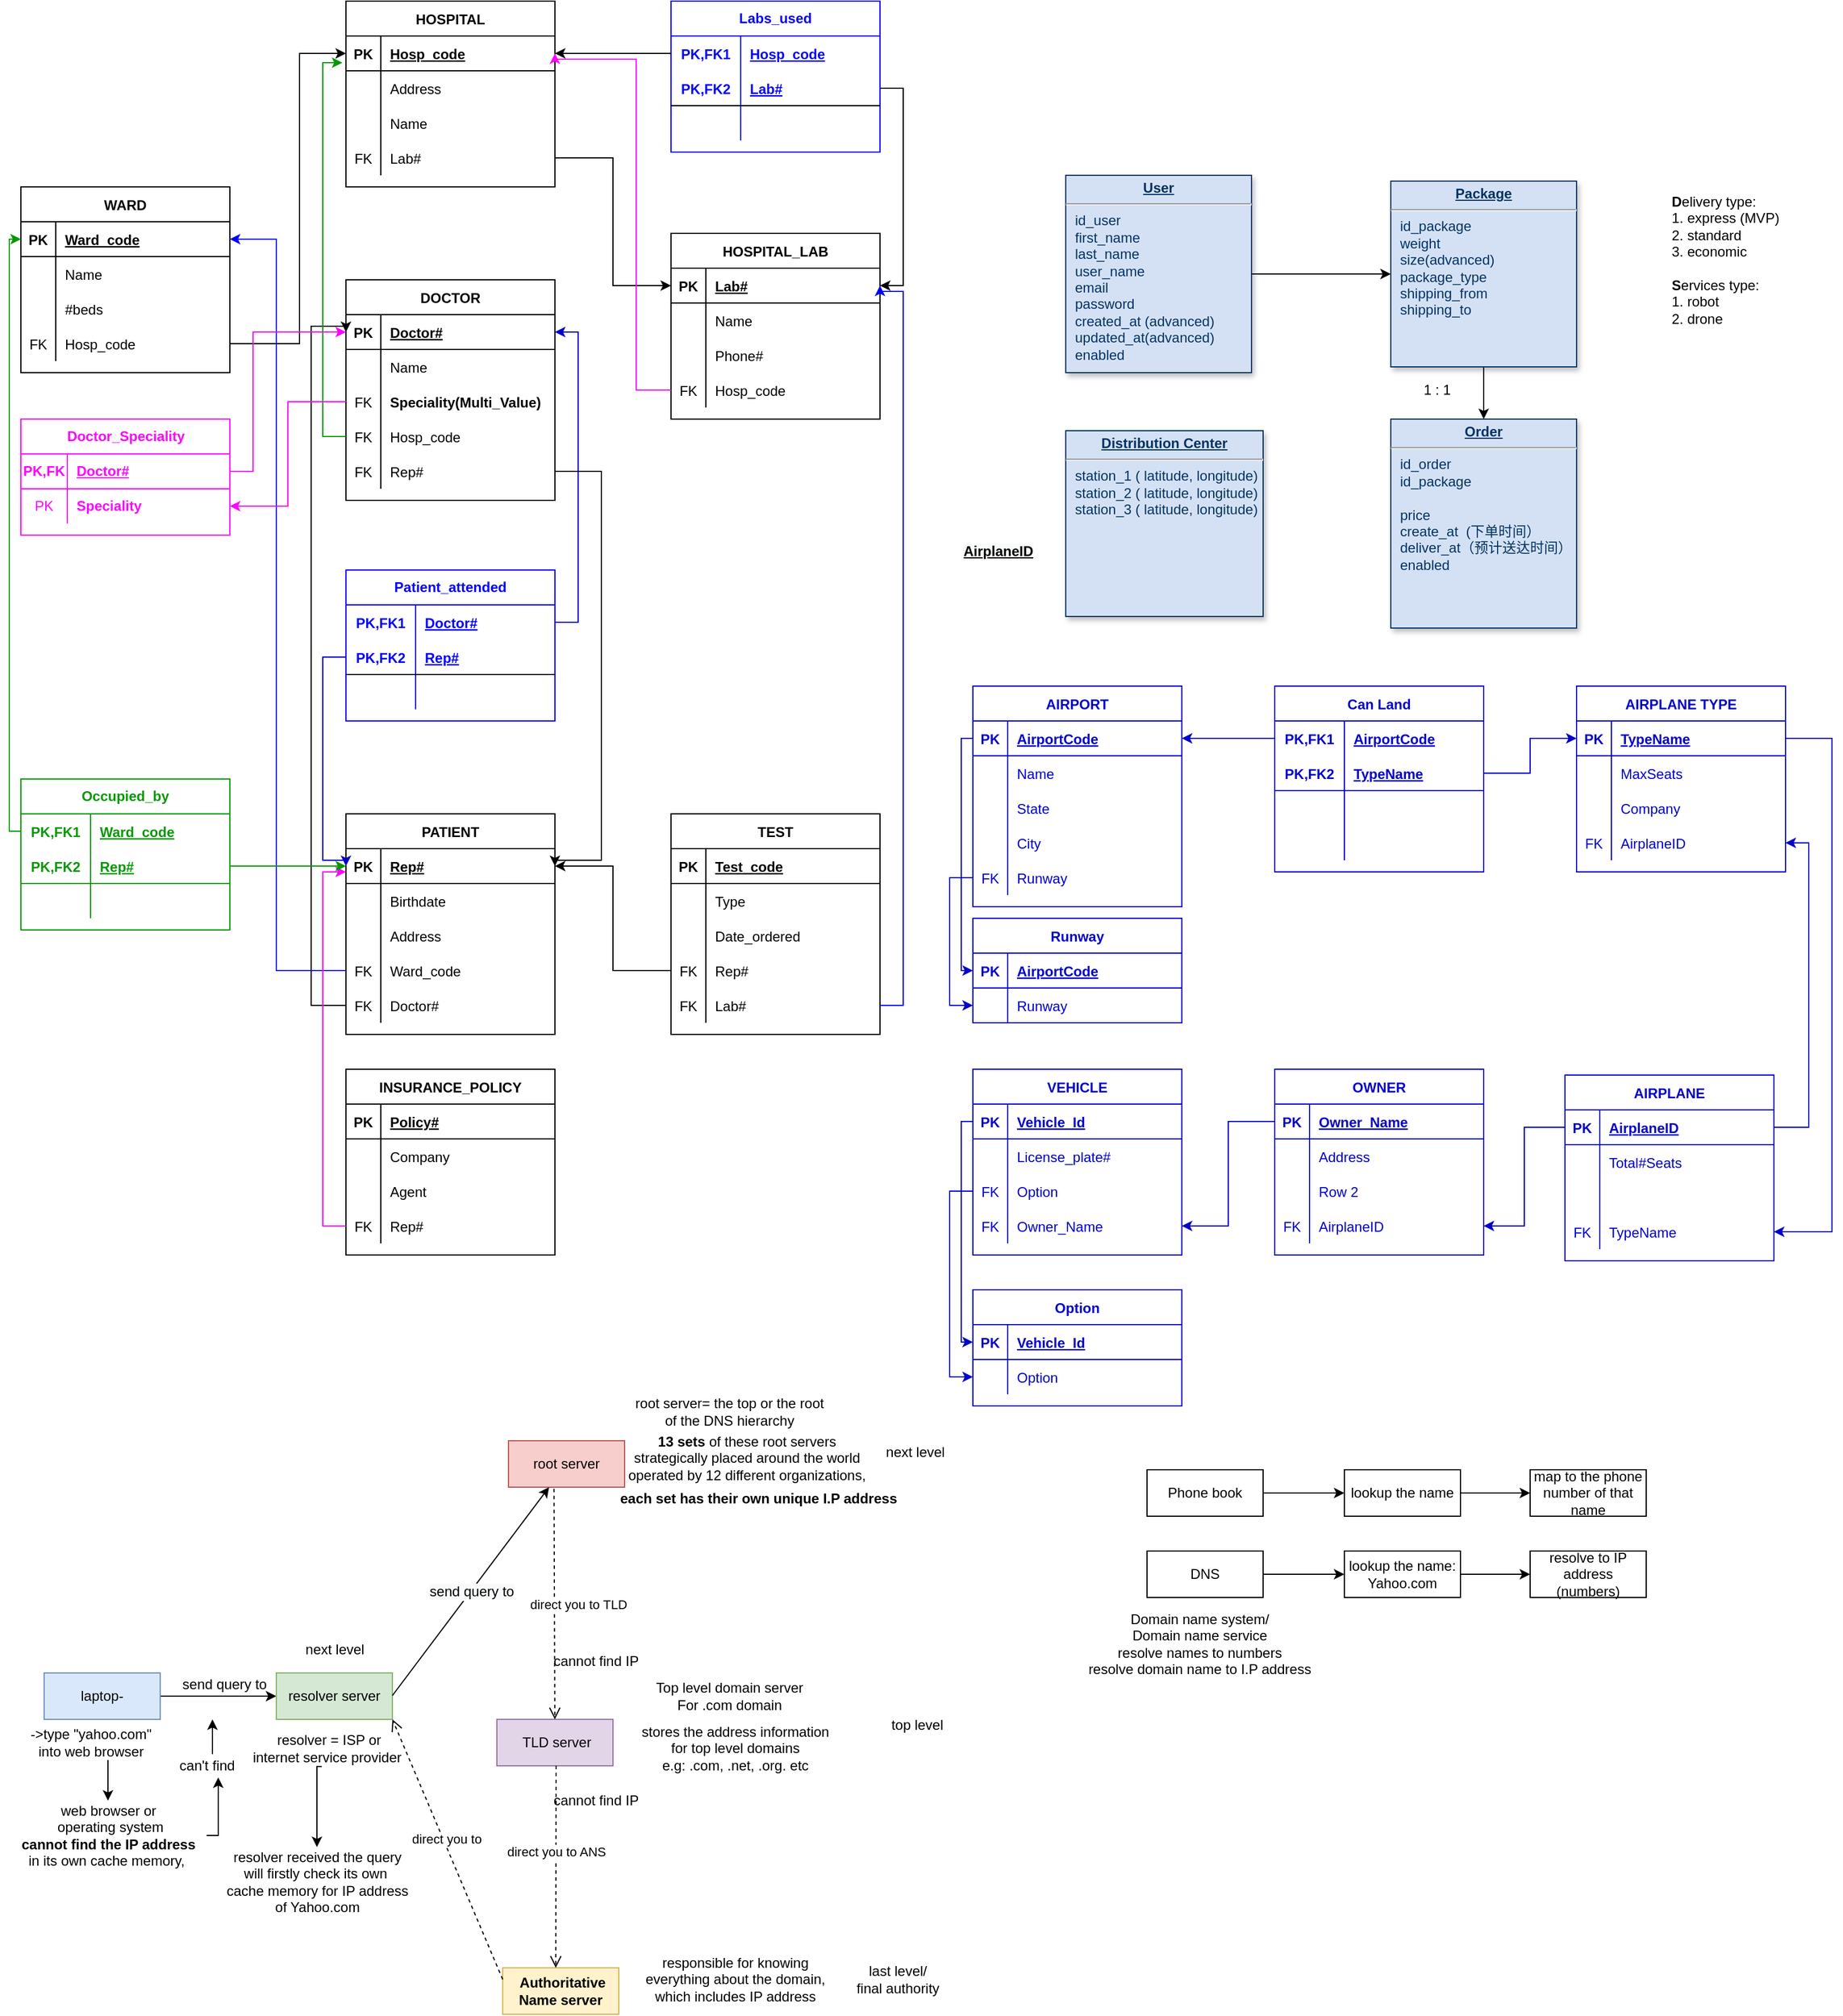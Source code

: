 <mxfile version="17.4.6" type="github" pages="2">
  <diagram name="6377 7373" id="efa7a0a1-bf9b-a30e-e6df-94a7791c09e9">
    <mxGraphModel dx="1513" dy="653" grid="1" gridSize="10" guides="1" tooltips="1" connect="1" arrows="1" fold="1" page="1" pageScale="1" pageWidth="826" pageHeight="1169" background="none" math="0" shadow="0">
      <root>
        <mxCell id="0" />
        <mxCell id="1" parent="0" />
        <mxCell id="VwlqNpIVvjgSSZJMey_W-121" style="edgeStyle=orthogonalEdgeStyle;rounded=0;orthogonalLoop=1;jettySize=auto;html=1;entryX=0;entryY=0.5;entryDx=0;entryDy=0;" parent="1" source="24" target="29" edge="1">
          <mxGeometry relative="1" as="geometry" />
        </mxCell>
        <mxCell id="24" value="&lt;p style=&quot;margin: 0px ; margin-top: 4px ; text-align: center ; text-decoration: underline&quot;&gt;&lt;b&gt;User&lt;/b&gt;&lt;/p&gt;&lt;hr&gt;&lt;p style=&quot;margin: 0px ; margin-left: 8px&quot;&gt;id_user&lt;/p&gt;&lt;p style=&quot;margin: 0px ; margin-left: 8px&quot;&gt;first_name&lt;/p&gt;&lt;p style=&quot;margin: 0px ; margin-left: 8px&quot;&gt;last_name&lt;/p&gt;&lt;p style=&quot;margin: 0px ; margin-left: 8px&quot;&gt;user_name&lt;/p&gt;&lt;p style=&quot;margin: 0px ; margin-left: 8px&quot;&gt;email&lt;/p&gt;&lt;p style=&quot;margin: 0px ; margin-left: 8px&quot;&gt;password&lt;/p&gt;&lt;p style=&quot;margin: 0px ; margin-left: 8px&quot;&gt;created_at (advanced)&lt;/p&gt;&lt;p style=&quot;margin: 0px ; margin-left: 8px&quot;&gt;updated_at(advanced)&lt;/p&gt;&lt;p style=&quot;margin: 0px ; margin-left: 8px&quot;&gt;enabled&lt;/p&gt;" style="verticalAlign=top;align=left;overflow=fill;fontSize=12;fontFamily=Helvetica;html=1;strokeColor=#003366;shadow=1;fillColor=#D4E1F5;fontColor=#003366" parent="1" vertex="1">
          <mxGeometry x="100" y="230" width="160" height="170" as="geometry" />
        </mxCell>
        <mxCell id="28" value="&lt;p style=&quot;margin: 0px ; margin-top: 4px ; text-align: center ; text-decoration: underline&quot;&gt;&lt;b&gt;Order&lt;/b&gt;&lt;/p&gt;&lt;hr&gt;&lt;p style=&quot;margin: 0px ; margin-left: 8px&quot;&gt;id_order&lt;/p&gt;&lt;p style=&quot;margin: 0px ; margin-left: 8px&quot;&gt;id_package&lt;/p&gt;&lt;p style=&quot;margin: 0px ; margin-left: 8px&quot;&gt;&lt;br&gt;&lt;/p&gt;&lt;p style=&quot;margin: 0px ; margin-left: 8px&quot;&gt;price&lt;/p&gt;&lt;p style=&quot;margin: 0px ; margin-left: 8px&quot;&gt;&lt;span&gt;create_at&amp;nbsp; (下单时间）&lt;/span&gt;&lt;br&gt;&lt;/p&gt;&lt;p style=&quot;margin: 0px ; margin-left: 8px&quot;&gt;deliver_at（预计送达时间）&lt;/p&gt;&lt;p style=&quot;margin: 0px ; margin-left: 8px&quot;&gt;enabled&lt;/p&gt;" style="verticalAlign=top;align=left;overflow=fill;fontSize=12;fontFamily=Helvetica;html=1;strokeColor=#003366;shadow=1;fillColor=#D4E1F5;fontColor=#003366" parent="1" vertex="1">
          <mxGeometry x="380.0" y="440.0" width="160" height="180" as="geometry" />
        </mxCell>
        <mxCell id="VwlqNpIVvjgSSZJMey_W-120" style="edgeStyle=orthogonalEdgeStyle;rounded=0;orthogonalLoop=1;jettySize=auto;html=1;entryX=0.5;entryY=0;entryDx=0;entryDy=0;" parent="1" source="29" target="28" edge="1">
          <mxGeometry relative="1" as="geometry" />
        </mxCell>
        <mxCell id="29" value="&lt;p style=&quot;margin: 0px ; margin-top: 4px ; text-align: center ; text-decoration: underline&quot;&gt;&lt;strong&gt;Package&lt;/strong&gt;&lt;/p&gt;&lt;hr&gt;&lt;p style=&quot;margin: 0px ; margin-left: 8px&quot;&gt;id_package&lt;/p&gt;&lt;p style=&quot;margin: 0px ; margin-left: 8px&quot;&gt;weight&lt;/p&gt;&lt;p style=&quot;margin: 0px ; margin-left: 8px&quot;&gt;size(advanced)&lt;/p&gt;&lt;p style=&quot;margin: 0px ; margin-left: 8px&quot;&gt;package_type&lt;/p&gt;&lt;p style=&quot;margin: 0px 0px 0px 8px&quot;&gt;shipping_from&amp;nbsp;&lt;/p&gt;&lt;p style=&quot;margin: 0px 0px 0px 8px&quot;&gt;shipping_to&amp;nbsp;&lt;/p&gt;&lt;p style=&quot;margin: 0px ; margin-left: 8px&quot;&gt;&lt;br&gt;&lt;/p&gt;" style="verticalAlign=top;align=left;overflow=fill;fontSize=12;fontFamily=Helvetica;html=1;strokeColor=#003366;shadow=1;fillColor=#D4E1F5;fontColor=#003366" parent="1" vertex="1">
          <mxGeometry x="380" y="235" width="160" height="160" as="geometry" />
        </mxCell>
        <mxCell id="VwlqNpIVvjgSSZJMey_W-116" value="1 : 1" style="text;html=1;strokeColor=none;fillColor=none;align=center;verticalAlign=middle;whiteSpace=wrap;rounded=0;" parent="1" vertex="1">
          <mxGeometry x="390" y="400" width="60" height="30" as="geometry" />
        </mxCell>
        <mxCell id="VwlqNpIVvjgSSZJMey_W-118" value="&lt;b&gt;D&lt;/b&gt;elivery type:&lt;br&gt;1. express (MVP)&lt;br&gt;2. standard&lt;br&gt;3. economic&amp;nbsp;&lt;br&gt;&lt;br&gt;&lt;b&gt;S&lt;/b&gt;ervices type:&lt;br&gt;1. robot&lt;br&gt;2. drone" style="text;html=1;strokeColor=none;fillColor=none;align=left;verticalAlign=middle;whiteSpace=wrap;rounded=0;" parent="1" vertex="1">
          <mxGeometry x="620" y="240" width="140" height="125" as="geometry" />
        </mxCell>
        <mxCell id="VwlqNpIVvjgSSZJMey_W-119" value="&lt;p style=&quot;margin: 0px ; margin-top: 4px ; text-align: center ; text-decoration: underline&quot;&gt;&lt;b&gt;Distribution Center&lt;/b&gt;&lt;/p&gt;&lt;hr&gt;&lt;p style=&quot;margin: 0px ; margin-left: 8px&quot;&gt;station_1 ( latitude, longitude&lt;span&gt;)&lt;/span&gt;&lt;/p&gt;&lt;p style=&quot;margin: 0px ; margin-left: 8px&quot;&gt;station_2 ( latitude, longitude)&lt;/p&gt;&lt;p style=&quot;margin: 0px ; margin-left: 8px&quot;&gt;station_3 ( latitude, longitude)&lt;/p&gt;&lt;p style=&quot;margin: 0px ; margin-left: 8px&quot;&gt;&lt;br&gt;&lt;/p&gt;&lt;p style=&quot;margin: 0px ; margin-left: 8px&quot;&gt;&lt;br&gt;&lt;/p&gt;&lt;p style=&quot;margin: 0px ; margin-left: 8px&quot;&gt;&lt;br&gt;&lt;/p&gt;" style="verticalAlign=top;align=left;overflow=fill;fontSize=12;fontFamily=Helvetica;html=1;strokeColor=#003366;shadow=1;fillColor=#D4E1F5;fontColor=#003366" parent="1" vertex="1">
          <mxGeometry x="100" y="450" width="170" height="160" as="geometry" />
        </mxCell>
        <mxCell id="bG4NQgAEDzhvDliHnuFO-29" value="AIRPORT" style="shape=table;startSize=30;container=1;collapsible=1;childLayout=tableLayout;fixedRows=1;rowLines=0;fontStyle=1;align=center;resizeLast=1;strokeColor=#0000CC;fontColor=#0000CC;" parent="1" vertex="1">
          <mxGeometry x="20" y="670" width="180" height="190" as="geometry" />
        </mxCell>
        <mxCell id="bG4NQgAEDzhvDliHnuFO-30" value="" style="shape=tableRow;horizontal=0;startSize=0;swimlaneHead=0;swimlaneBody=0;fillColor=none;collapsible=0;dropTarget=0;points=[[0,0.5],[1,0.5]];portConstraint=eastwest;top=0;left=0;right=0;bottom=1;strokeColor=#0000CC;fontColor=#0000CC;" parent="bG4NQgAEDzhvDliHnuFO-29" vertex="1">
          <mxGeometry y="30" width="180" height="30" as="geometry" />
        </mxCell>
        <mxCell id="bG4NQgAEDzhvDliHnuFO-31" value="PK" style="shape=partialRectangle;connectable=0;fillColor=none;top=0;left=0;bottom=0;right=0;fontStyle=1;overflow=hidden;strokeColor=#0000CC;fontColor=#0000CC;" parent="bG4NQgAEDzhvDliHnuFO-30" vertex="1">
          <mxGeometry width="30" height="30" as="geometry">
            <mxRectangle width="30" height="30" as="alternateBounds" />
          </mxGeometry>
        </mxCell>
        <mxCell id="bG4NQgAEDzhvDliHnuFO-32" value="AirportCode" style="shape=partialRectangle;connectable=0;fillColor=none;top=0;left=0;bottom=0;right=0;align=left;spacingLeft=6;fontStyle=5;overflow=hidden;strokeColor=#0000CC;fontColor=#0000CC;" parent="bG4NQgAEDzhvDliHnuFO-30" vertex="1">
          <mxGeometry x="30" width="150" height="30" as="geometry">
            <mxRectangle width="150" height="30" as="alternateBounds" />
          </mxGeometry>
        </mxCell>
        <mxCell id="bG4NQgAEDzhvDliHnuFO-33" value="" style="shape=tableRow;horizontal=0;startSize=0;swimlaneHead=0;swimlaneBody=0;fillColor=none;collapsible=0;dropTarget=0;points=[[0,0.5],[1,0.5]];portConstraint=eastwest;top=0;left=0;right=0;bottom=0;strokeColor=#0000CC;fontColor=#0000CC;" parent="bG4NQgAEDzhvDliHnuFO-29" vertex="1">
          <mxGeometry y="60" width="180" height="30" as="geometry" />
        </mxCell>
        <mxCell id="bG4NQgAEDzhvDliHnuFO-34" value="" style="shape=partialRectangle;connectable=0;fillColor=none;top=0;left=0;bottom=0;right=0;editable=1;overflow=hidden;strokeColor=#0000CC;fontColor=#0000CC;" parent="bG4NQgAEDzhvDliHnuFO-33" vertex="1">
          <mxGeometry width="30" height="30" as="geometry">
            <mxRectangle width="30" height="30" as="alternateBounds" />
          </mxGeometry>
        </mxCell>
        <mxCell id="bG4NQgAEDzhvDliHnuFO-35" value="Name" style="shape=partialRectangle;connectable=0;fillColor=none;top=0;left=0;bottom=0;right=0;align=left;spacingLeft=6;overflow=hidden;strokeColor=#0000CC;fontColor=#0000CC;" parent="bG4NQgAEDzhvDliHnuFO-33" vertex="1">
          <mxGeometry x="30" width="150" height="30" as="geometry">
            <mxRectangle width="150" height="30" as="alternateBounds" />
          </mxGeometry>
        </mxCell>
        <mxCell id="bG4NQgAEDzhvDliHnuFO-36" value="" style="shape=tableRow;horizontal=0;startSize=0;swimlaneHead=0;swimlaneBody=0;fillColor=none;collapsible=0;dropTarget=0;points=[[0,0.5],[1,0.5]];portConstraint=eastwest;top=0;left=0;right=0;bottom=0;strokeColor=#0000CC;fontColor=#0000CC;" parent="bG4NQgAEDzhvDliHnuFO-29" vertex="1">
          <mxGeometry y="90" width="180" height="30" as="geometry" />
        </mxCell>
        <mxCell id="bG4NQgAEDzhvDliHnuFO-37" value="" style="shape=partialRectangle;connectable=0;fillColor=none;top=0;left=0;bottom=0;right=0;editable=1;overflow=hidden;strokeColor=#0000CC;fontColor=#0000CC;" parent="bG4NQgAEDzhvDliHnuFO-36" vertex="1">
          <mxGeometry width="30" height="30" as="geometry">
            <mxRectangle width="30" height="30" as="alternateBounds" />
          </mxGeometry>
        </mxCell>
        <mxCell id="bG4NQgAEDzhvDliHnuFO-38" value="State" style="shape=partialRectangle;connectable=0;fillColor=none;top=0;left=0;bottom=0;right=0;align=left;spacingLeft=6;overflow=hidden;strokeColor=#0000CC;fontColor=#0000CC;" parent="bG4NQgAEDzhvDliHnuFO-36" vertex="1">
          <mxGeometry x="30" width="150" height="30" as="geometry">
            <mxRectangle width="150" height="30" as="alternateBounds" />
          </mxGeometry>
        </mxCell>
        <mxCell id="bG4NQgAEDzhvDliHnuFO-39" value="" style="shape=tableRow;horizontal=0;startSize=0;swimlaneHead=0;swimlaneBody=0;fillColor=none;collapsible=0;dropTarget=0;points=[[0,0.5],[1,0.5]];portConstraint=eastwest;top=0;left=0;right=0;bottom=0;strokeColor=#0000CC;fontColor=#0000CC;" parent="bG4NQgAEDzhvDliHnuFO-29" vertex="1">
          <mxGeometry y="120" width="180" height="30" as="geometry" />
        </mxCell>
        <mxCell id="bG4NQgAEDzhvDliHnuFO-40" value="" style="shape=partialRectangle;connectable=0;fillColor=none;top=0;left=0;bottom=0;right=0;editable=1;overflow=hidden;strokeColor=#0000CC;fontColor=#0000CC;" parent="bG4NQgAEDzhvDliHnuFO-39" vertex="1">
          <mxGeometry width="30" height="30" as="geometry">
            <mxRectangle width="30" height="30" as="alternateBounds" />
          </mxGeometry>
        </mxCell>
        <mxCell id="bG4NQgAEDzhvDliHnuFO-41" value="City" style="shape=partialRectangle;connectable=0;fillColor=none;top=0;left=0;bottom=0;right=0;align=left;spacingLeft=6;overflow=hidden;strokeColor=#0000CC;fontColor=#0000CC;" parent="bG4NQgAEDzhvDliHnuFO-39" vertex="1">
          <mxGeometry x="30" width="150" height="30" as="geometry">
            <mxRectangle width="150" height="30" as="alternateBounds" />
          </mxGeometry>
        </mxCell>
        <mxCell id="bG4NQgAEDzhvDliHnuFO-147" value="" style="shape=tableRow;horizontal=0;startSize=0;swimlaneHead=0;swimlaneBody=0;fillColor=none;collapsible=0;dropTarget=0;points=[[0,0.5],[1,0.5]];portConstraint=eastwest;top=0;left=0;right=0;bottom=0;strokeColor=#0000CC;fontColor=#0000CC;" parent="bG4NQgAEDzhvDliHnuFO-29" vertex="1">
          <mxGeometry y="150" width="180" height="30" as="geometry" />
        </mxCell>
        <mxCell id="bG4NQgAEDzhvDliHnuFO-148" value="FK" style="shape=partialRectangle;connectable=0;fillColor=none;top=0;left=0;bottom=0;right=0;editable=1;overflow=hidden;strokeColor=#0000CC;fontColor=#0000CC;" parent="bG4NQgAEDzhvDliHnuFO-147" vertex="1">
          <mxGeometry width="30" height="30" as="geometry">
            <mxRectangle width="30" height="30" as="alternateBounds" />
          </mxGeometry>
        </mxCell>
        <mxCell id="bG4NQgAEDzhvDliHnuFO-149" value="Runway" style="shape=partialRectangle;connectable=0;fillColor=none;top=0;left=0;bottom=0;right=0;align=left;spacingLeft=6;overflow=hidden;strokeColor=#0000CC;fontColor=#0000CC;" parent="bG4NQgAEDzhvDliHnuFO-147" vertex="1">
          <mxGeometry x="30" width="150" height="30" as="geometry">
            <mxRectangle width="150" height="30" as="alternateBounds" />
          </mxGeometry>
        </mxCell>
        <mxCell id="bG4NQgAEDzhvDliHnuFO-44" value="Runway" style="shape=table;startSize=30;container=1;collapsible=1;childLayout=tableLayout;fixedRows=1;rowLines=0;fontStyle=1;align=center;resizeLast=1;strokeColor=#0000CC;fontColor=#0000CC;" parent="1" vertex="1">
          <mxGeometry x="20" y="870" width="180" height="90" as="geometry" />
        </mxCell>
        <mxCell id="bG4NQgAEDzhvDliHnuFO-45" value="" style="shape=tableRow;horizontal=0;startSize=0;swimlaneHead=0;swimlaneBody=0;fillColor=none;collapsible=0;dropTarget=0;points=[[0,0.5],[1,0.5]];portConstraint=eastwest;top=0;left=0;right=0;bottom=1;strokeColor=#0000CC;fontColor=#0000CC;" parent="bG4NQgAEDzhvDliHnuFO-44" vertex="1">
          <mxGeometry y="30" width="180" height="30" as="geometry" />
        </mxCell>
        <mxCell id="bG4NQgAEDzhvDliHnuFO-46" value="PK" style="shape=partialRectangle;connectable=0;fillColor=none;top=0;left=0;bottom=0;right=0;fontStyle=1;overflow=hidden;strokeColor=#0000CC;fontColor=#0000CC;" parent="bG4NQgAEDzhvDliHnuFO-45" vertex="1">
          <mxGeometry width="30" height="30" as="geometry">
            <mxRectangle width="30" height="30" as="alternateBounds" />
          </mxGeometry>
        </mxCell>
        <mxCell id="bG4NQgAEDzhvDliHnuFO-47" value="AirportCode" style="shape=partialRectangle;connectable=0;fillColor=none;top=0;left=0;bottom=0;right=0;align=left;spacingLeft=6;fontStyle=5;overflow=hidden;strokeColor=#0000CC;fontColor=#0000CC;" parent="bG4NQgAEDzhvDliHnuFO-45" vertex="1">
          <mxGeometry x="30" width="150" height="30" as="geometry">
            <mxRectangle width="150" height="30" as="alternateBounds" />
          </mxGeometry>
        </mxCell>
        <mxCell id="bG4NQgAEDzhvDliHnuFO-48" value="" style="shape=tableRow;horizontal=0;startSize=0;swimlaneHead=0;swimlaneBody=0;fillColor=none;collapsible=0;dropTarget=0;points=[[0,0.5],[1,0.5]];portConstraint=eastwest;top=0;left=0;right=0;bottom=0;strokeColor=#0000CC;fontColor=#0000CC;" parent="bG4NQgAEDzhvDliHnuFO-44" vertex="1">
          <mxGeometry y="60" width="180" height="30" as="geometry" />
        </mxCell>
        <mxCell id="bG4NQgAEDzhvDliHnuFO-49" value="" style="shape=partialRectangle;connectable=0;fillColor=none;top=0;left=0;bottom=0;right=0;editable=1;overflow=hidden;strokeColor=#0000CC;fontColor=#0000CC;" parent="bG4NQgAEDzhvDliHnuFO-48" vertex="1">
          <mxGeometry width="30" height="30" as="geometry">
            <mxRectangle width="30" height="30" as="alternateBounds" />
          </mxGeometry>
        </mxCell>
        <mxCell id="bG4NQgAEDzhvDliHnuFO-50" value="Runway" style="shape=partialRectangle;connectable=0;fillColor=none;top=0;left=0;bottom=0;right=0;align=left;spacingLeft=6;overflow=hidden;strokeColor=#0000CC;fontColor=#0000CC;" parent="bG4NQgAEDzhvDliHnuFO-48" vertex="1">
          <mxGeometry x="30" width="150" height="30" as="geometry">
            <mxRectangle width="150" height="30" as="alternateBounds" />
          </mxGeometry>
        </mxCell>
        <mxCell id="bG4NQgAEDzhvDliHnuFO-57" value="AIRPLANE TYPE" style="shape=table;startSize=30;container=1;collapsible=1;childLayout=tableLayout;fixedRows=1;rowLines=0;fontStyle=1;align=center;resizeLast=1;strokeColor=#0000CC;fontColor=#0000CC;" parent="1" vertex="1">
          <mxGeometry x="540" y="670" width="180" height="160" as="geometry" />
        </mxCell>
        <mxCell id="bG4NQgAEDzhvDliHnuFO-58" value="" style="shape=tableRow;horizontal=0;startSize=0;swimlaneHead=0;swimlaneBody=0;fillColor=none;collapsible=0;dropTarget=0;points=[[0,0.5],[1,0.5]];portConstraint=eastwest;top=0;left=0;right=0;bottom=1;strokeColor=#0000CC;fontColor=#0000CC;" parent="bG4NQgAEDzhvDliHnuFO-57" vertex="1">
          <mxGeometry y="30" width="180" height="30" as="geometry" />
        </mxCell>
        <mxCell id="bG4NQgAEDzhvDliHnuFO-59" value="PK" style="shape=partialRectangle;connectable=0;fillColor=none;top=0;left=0;bottom=0;right=0;fontStyle=1;overflow=hidden;strokeColor=#0000CC;fontColor=#0000CC;" parent="bG4NQgAEDzhvDliHnuFO-58" vertex="1">
          <mxGeometry width="30" height="30" as="geometry">
            <mxRectangle width="30" height="30" as="alternateBounds" />
          </mxGeometry>
        </mxCell>
        <mxCell id="bG4NQgAEDzhvDliHnuFO-60" value="TypeName" style="shape=partialRectangle;connectable=0;fillColor=none;top=0;left=0;bottom=0;right=0;align=left;spacingLeft=6;fontStyle=5;overflow=hidden;strokeColor=#0000CC;fontColor=#0000CC;" parent="bG4NQgAEDzhvDliHnuFO-58" vertex="1">
          <mxGeometry x="30" width="150" height="30" as="geometry">
            <mxRectangle width="150" height="30" as="alternateBounds" />
          </mxGeometry>
        </mxCell>
        <mxCell id="bG4NQgAEDzhvDliHnuFO-61" value="" style="shape=tableRow;horizontal=0;startSize=0;swimlaneHead=0;swimlaneBody=0;fillColor=none;collapsible=0;dropTarget=0;points=[[0,0.5],[1,0.5]];portConstraint=eastwest;top=0;left=0;right=0;bottom=0;strokeColor=#0000CC;fontColor=#0000CC;" parent="bG4NQgAEDzhvDliHnuFO-57" vertex="1">
          <mxGeometry y="60" width="180" height="30" as="geometry" />
        </mxCell>
        <mxCell id="bG4NQgAEDzhvDliHnuFO-62" value="" style="shape=partialRectangle;connectable=0;fillColor=none;top=0;left=0;bottom=0;right=0;editable=1;overflow=hidden;strokeColor=#0000CC;fontColor=#0000CC;" parent="bG4NQgAEDzhvDliHnuFO-61" vertex="1">
          <mxGeometry width="30" height="30" as="geometry">
            <mxRectangle width="30" height="30" as="alternateBounds" />
          </mxGeometry>
        </mxCell>
        <mxCell id="bG4NQgAEDzhvDliHnuFO-63" value="MaxSeats" style="shape=partialRectangle;connectable=0;fillColor=none;top=0;left=0;bottom=0;right=0;align=left;spacingLeft=6;overflow=hidden;strokeColor=#0000CC;fontColor=#0000CC;" parent="bG4NQgAEDzhvDliHnuFO-61" vertex="1">
          <mxGeometry x="30" width="150" height="30" as="geometry">
            <mxRectangle width="150" height="30" as="alternateBounds" />
          </mxGeometry>
        </mxCell>
        <mxCell id="bG4NQgAEDzhvDliHnuFO-64" value="" style="shape=tableRow;horizontal=0;startSize=0;swimlaneHead=0;swimlaneBody=0;fillColor=none;collapsible=0;dropTarget=0;points=[[0,0.5],[1,0.5]];portConstraint=eastwest;top=0;left=0;right=0;bottom=0;strokeColor=#0000CC;fontColor=#0000CC;" parent="bG4NQgAEDzhvDliHnuFO-57" vertex="1">
          <mxGeometry y="90" width="180" height="30" as="geometry" />
        </mxCell>
        <mxCell id="bG4NQgAEDzhvDliHnuFO-65" value="" style="shape=partialRectangle;connectable=0;fillColor=none;top=0;left=0;bottom=0;right=0;editable=1;overflow=hidden;strokeColor=#0000CC;fontColor=#0000CC;" parent="bG4NQgAEDzhvDliHnuFO-64" vertex="1">
          <mxGeometry width="30" height="30" as="geometry">
            <mxRectangle width="30" height="30" as="alternateBounds" />
          </mxGeometry>
        </mxCell>
        <mxCell id="bG4NQgAEDzhvDliHnuFO-66" value="Company" style="shape=partialRectangle;connectable=0;fillColor=none;top=0;left=0;bottom=0;right=0;align=left;spacingLeft=6;overflow=hidden;strokeColor=#0000CC;fontColor=#0000CC;" parent="bG4NQgAEDzhvDliHnuFO-64" vertex="1">
          <mxGeometry x="30" width="150" height="30" as="geometry">
            <mxRectangle width="150" height="30" as="alternateBounds" />
          </mxGeometry>
        </mxCell>
        <mxCell id="bG4NQgAEDzhvDliHnuFO-150" value="" style="shape=tableRow;horizontal=0;startSize=0;swimlaneHead=0;swimlaneBody=0;fillColor=none;collapsible=0;dropTarget=0;points=[[0,0.5],[1,0.5]];portConstraint=eastwest;top=0;left=0;right=0;bottom=0;strokeColor=#0000CC;fontColor=#0000CC;" parent="bG4NQgAEDzhvDliHnuFO-57" vertex="1">
          <mxGeometry y="120" width="180" height="30" as="geometry" />
        </mxCell>
        <mxCell id="bG4NQgAEDzhvDliHnuFO-151" value="FK" style="shape=partialRectangle;connectable=0;fillColor=none;top=0;left=0;bottom=0;right=0;editable=1;overflow=hidden;strokeColor=#0000CC;fontColor=#0000CC;" parent="bG4NQgAEDzhvDliHnuFO-150" vertex="1">
          <mxGeometry width="30" height="30" as="geometry">
            <mxRectangle width="30" height="30" as="alternateBounds" />
          </mxGeometry>
        </mxCell>
        <mxCell id="bG4NQgAEDzhvDliHnuFO-152" value="AirplaneID" style="shape=partialRectangle;connectable=0;fillColor=none;top=0;left=0;bottom=0;right=0;align=left;spacingLeft=6;overflow=hidden;strokeColor=#0000CC;fontColor=#0000CC;" parent="bG4NQgAEDzhvDliHnuFO-150" vertex="1">
          <mxGeometry x="30" width="150" height="30" as="geometry">
            <mxRectangle width="150" height="30" as="alternateBounds" />
          </mxGeometry>
        </mxCell>
        <mxCell id="bG4NQgAEDzhvDliHnuFO-71" value="AIRPLANE" style="shape=table;startSize=30;container=1;collapsible=1;childLayout=tableLayout;fixedRows=1;rowLines=0;fontStyle=1;align=center;resizeLast=1;strokeColor=#0000CC;fontColor=#0000CC;" parent="1" vertex="1">
          <mxGeometry x="530" y="1005" width="180" height="160" as="geometry" />
        </mxCell>
        <mxCell id="bG4NQgAEDzhvDliHnuFO-72" value="" style="shape=tableRow;horizontal=0;startSize=0;swimlaneHead=0;swimlaneBody=0;fillColor=none;collapsible=0;dropTarget=0;points=[[0,0.5],[1,0.5]];portConstraint=eastwest;top=0;left=0;right=0;bottom=1;strokeColor=#0000CC;fontColor=#0000CC;" parent="bG4NQgAEDzhvDliHnuFO-71" vertex="1">
          <mxGeometry y="30" width="180" height="30" as="geometry" />
        </mxCell>
        <mxCell id="bG4NQgAEDzhvDliHnuFO-73" value="PK" style="shape=partialRectangle;connectable=0;fillColor=none;top=0;left=0;bottom=0;right=0;fontStyle=1;overflow=hidden;strokeColor=#0000CC;fontColor=#0000CC;" parent="bG4NQgAEDzhvDliHnuFO-72" vertex="1">
          <mxGeometry width="30" height="30" as="geometry">
            <mxRectangle width="30" height="30" as="alternateBounds" />
          </mxGeometry>
        </mxCell>
        <mxCell id="bG4NQgAEDzhvDliHnuFO-74" value="AirplaneID" style="shape=partialRectangle;connectable=0;fillColor=none;top=0;left=0;bottom=0;right=0;align=left;spacingLeft=6;fontStyle=5;overflow=hidden;strokeColor=#0000CC;fontColor=#0000CC;" parent="bG4NQgAEDzhvDliHnuFO-72" vertex="1">
          <mxGeometry x="30" width="150" height="30" as="geometry">
            <mxRectangle width="150" height="30" as="alternateBounds" />
          </mxGeometry>
        </mxCell>
        <mxCell id="bG4NQgAEDzhvDliHnuFO-75" value="" style="shape=tableRow;horizontal=0;startSize=0;swimlaneHead=0;swimlaneBody=0;fillColor=none;collapsible=0;dropTarget=0;points=[[0,0.5],[1,0.5]];portConstraint=eastwest;top=0;left=0;right=0;bottom=0;strokeColor=#0000CC;fontColor=#0000CC;" parent="bG4NQgAEDzhvDliHnuFO-71" vertex="1">
          <mxGeometry y="60" width="180" height="30" as="geometry" />
        </mxCell>
        <mxCell id="bG4NQgAEDzhvDliHnuFO-76" value="" style="shape=partialRectangle;connectable=0;fillColor=none;top=0;left=0;bottom=0;right=0;editable=1;overflow=hidden;strokeColor=#0000CC;fontColor=#0000CC;" parent="bG4NQgAEDzhvDliHnuFO-75" vertex="1">
          <mxGeometry width="30" height="30" as="geometry">
            <mxRectangle width="30" height="30" as="alternateBounds" />
          </mxGeometry>
        </mxCell>
        <mxCell id="bG4NQgAEDzhvDliHnuFO-77" value="Total#Seats" style="shape=partialRectangle;connectable=0;fillColor=none;top=0;left=0;bottom=0;right=0;align=left;spacingLeft=6;overflow=hidden;strokeColor=#0000CC;fontColor=#0000CC;" parent="bG4NQgAEDzhvDliHnuFO-75" vertex="1">
          <mxGeometry x="30" width="150" height="30" as="geometry">
            <mxRectangle width="150" height="30" as="alternateBounds" />
          </mxGeometry>
        </mxCell>
        <mxCell id="bG4NQgAEDzhvDliHnuFO-78" value="" style="shape=tableRow;horizontal=0;startSize=0;swimlaneHead=0;swimlaneBody=0;fillColor=none;collapsible=0;dropTarget=0;points=[[0,0.5],[1,0.5]];portConstraint=eastwest;top=0;left=0;right=0;bottom=0;strokeColor=#0000CC;fontColor=#0000CC;" parent="bG4NQgAEDzhvDliHnuFO-71" vertex="1">
          <mxGeometry y="90" width="180" height="30" as="geometry" />
        </mxCell>
        <mxCell id="bG4NQgAEDzhvDliHnuFO-79" value="" style="shape=partialRectangle;connectable=0;fillColor=none;top=0;left=0;bottom=0;right=0;editable=1;overflow=hidden;strokeColor=#0000CC;fontColor=#0000CC;" parent="bG4NQgAEDzhvDliHnuFO-78" vertex="1">
          <mxGeometry width="30" height="30" as="geometry">
            <mxRectangle width="30" height="30" as="alternateBounds" />
          </mxGeometry>
        </mxCell>
        <mxCell id="bG4NQgAEDzhvDliHnuFO-80" value="" style="shape=partialRectangle;connectable=0;fillColor=none;top=0;left=0;bottom=0;right=0;align=left;spacingLeft=6;overflow=hidden;strokeColor=#0000CC;fontColor=#0000CC;" parent="bG4NQgAEDzhvDliHnuFO-78" vertex="1">
          <mxGeometry x="30" width="150" height="30" as="geometry">
            <mxRectangle width="150" height="30" as="alternateBounds" />
          </mxGeometry>
        </mxCell>
        <mxCell id="bG4NQgAEDzhvDliHnuFO-81" value="" style="shape=tableRow;horizontal=0;startSize=0;swimlaneHead=0;swimlaneBody=0;fillColor=none;collapsible=0;dropTarget=0;points=[[0,0.5],[1,0.5]];portConstraint=eastwest;top=0;left=0;right=0;bottom=0;strokeColor=#0000CC;fontColor=#0000CC;" parent="bG4NQgAEDzhvDliHnuFO-71" vertex="1">
          <mxGeometry y="120" width="180" height="30" as="geometry" />
        </mxCell>
        <mxCell id="bG4NQgAEDzhvDliHnuFO-82" value="FK" style="shape=partialRectangle;connectable=0;fillColor=none;top=0;left=0;bottom=0;right=0;editable=1;overflow=hidden;strokeColor=#0000CC;fontColor=#0000CC;" parent="bG4NQgAEDzhvDliHnuFO-81" vertex="1">
          <mxGeometry width="30" height="30" as="geometry">
            <mxRectangle width="30" height="30" as="alternateBounds" />
          </mxGeometry>
        </mxCell>
        <mxCell id="bG4NQgAEDzhvDliHnuFO-83" value="TypeName" style="shape=partialRectangle;connectable=0;fillColor=none;top=0;left=0;bottom=0;right=0;align=left;spacingLeft=6;overflow=hidden;strokeColor=#0000CC;fontColor=#0000CC;" parent="bG4NQgAEDzhvDliHnuFO-81" vertex="1">
          <mxGeometry x="30" width="150" height="30" as="geometry">
            <mxRectangle width="150" height="30" as="alternateBounds" />
          </mxGeometry>
        </mxCell>
        <mxCell id="bG4NQgAEDzhvDliHnuFO-85" value="OWNER" style="shape=table;startSize=30;container=1;collapsible=1;childLayout=tableLayout;fixedRows=1;rowLines=0;fontStyle=1;align=center;resizeLast=1;strokeColor=#0000CC;fontColor=#0000CC;" parent="1" vertex="1">
          <mxGeometry x="280" y="1000" width="180" height="160" as="geometry" />
        </mxCell>
        <mxCell id="bG4NQgAEDzhvDliHnuFO-86" value="" style="shape=tableRow;horizontal=0;startSize=0;swimlaneHead=0;swimlaneBody=0;fillColor=none;collapsible=0;dropTarget=0;points=[[0,0.5],[1,0.5]];portConstraint=eastwest;top=0;left=0;right=0;bottom=1;strokeColor=#0000CC;fontColor=#0000CC;" parent="bG4NQgAEDzhvDliHnuFO-85" vertex="1">
          <mxGeometry y="30" width="180" height="30" as="geometry" />
        </mxCell>
        <mxCell id="bG4NQgAEDzhvDliHnuFO-87" value="PK" style="shape=partialRectangle;connectable=0;fillColor=none;top=0;left=0;bottom=0;right=0;fontStyle=1;overflow=hidden;strokeColor=#0000CC;fontColor=#0000CC;" parent="bG4NQgAEDzhvDliHnuFO-86" vertex="1">
          <mxGeometry width="30" height="30" as="geometry">
            <mxRectangle width="30" height="30" as="alternateBounds" />
          </mxGeometry>
        </mxCell>
        <mxCell id="bG4NQgAEDzhvDliHnuFO-88" value="Owner_Name" style="shape=partialRectangle;connectable=0;fillColor=none;top=0;left=0;bottom=0;right=0;align=left;spacingLeft=6;fontStyle=5;overflow=hidden;strokeColor=#0000CC;fontColor=#0000CC;" parent="bG4NQgAEDzhvDliHnuFO-86" vertex="1">
          <mxGeometry x="30" width="150" height="30" as="geometry">
            <mxRectangle width="150" height="30" as="alternateBounds" />
          </mxGeometry>
        </mxCell>
        <mxCell id="bG4NQgAEDzhvDliHnuFO-89" value="" style="shape=tableRow;horizontal=0;startSize=0;swimlaneHead=0;swimlaneBody=0;fillColor=none;collapsible=0;dropTarget=0;points=[[0,0.5],[1,0.5]];portConstraint=eastwest;top=0;left=0;right=0;bottom=0;strokeColor=#0000CC;fontColor=#0000CC;" parent="bG4NQgAEDzhvDliHnuFO-85" vertex="1">
          <mxGeometry y="60" width="180" height="30" as="geometry" />
        </mxCell>
        <mxCell id="bG4NQgAEDzhvDliHnuFO-90" value="" style="shape=partialRectangle;connectable=0;fillColor=none;top=0;left=0;bottom=0;right=0;editable=1;overflow=hidden;strokeColor=#0000CC;fontColor=#0000CC;" parent="bG4NQgAEDzhvDliHnuFO-89" vertex="1">
          <mxGeometry width="30" height="30" as="geometry">
            <mxRectangle width="30" height="30" as="alternateBounds" />
          </mxGeometry>
        </mxCell>
        <mxCell id="bG4NQgAEDzhvDliHnuFO-91" value="Address" style="shape=partialRectangle;connectable=0;fillColor=none;top=0;left=0;bottom=0;right=0;align=left;spacingLeft=6;overflow=hidden;strokeColor=#0000CC;fontColor=#0000CC;" parent="bG4NQgAEDzhvDliHnuFO-89" vertex="1">
          <mxGeometry x="30" width="150" height="30" as="geometry">
            <mxRectangle width="150" height="30" as="alternateBounds" />
          </mxGeometry>
        </mxCell>
        <mxCell id="bG4NQgAEDzhvDliHnuFO-92" value="" style="shape=tableRow;horizontal=0;startSize=0;swimlaneHead=0;swimlaneBody=0;fillColor=none;collapsible=0;dropTarget=0;points=[[0,0.5],[1,0.5]];portConstraint=eastwest;top=0;left=0;right=0;bottom=0;strokeColor=#0000CC;fontColor=#0000CC;" parent="bG4NQgAEDzhvDliHnuFO-85" vertex="1">
          <mxGeometry y="90" width="180" height="30" as="geometry" />
        </mxCell>
        <mxCell id="bG4NQgAEDzhvDliHnuFO-93" value="" style="shape=partialRectangle;connectable=0;fillColor=none;top=0;left=0;bottom=0;right=0;editable=1;overflow=hidden;strokeColor=#0000CC;fontColor=#0000CC;" parent="bG4NQgAEDzhvDliHnuFO-92" vertex="1">
          <mxGeometry width="30" height="30" as="geometry">
            <mxRectangle width="30" height="30" as="alternateBounds" />
          </mxGeometry>
        </mxCell>
        <mxCell id="bG4NQgAEDzhvDliHnuFO-94" value="Row 2" style="shape=partialRectangle;connectable=0;fillColor=none;top=0;left=0;bottom=0;right=0;align=left;spacingLeft=6;overflow=hidden;strokeColor=#0000CC;fontColor=#0000CC;" parent="bG4NQgAEDzhvDliHnuFO-92" vertex="1">
          <mxGeometry x="30" width="150" height="30" as="geometry">
            <mxRectangle width="150" height="30" as="alternateBounds" />
          </mxGeometry>
        </mxCell>
        <mxCell id="bG4NQgAEDzhvDliHnuFO-95" value="" style="shape=tableRow;horizontal=0;startSize=0;swimlaneHead=0;swimlaneBody=0;fillColor=none;collapsible=0;dropTarget=0;points=[[0,0.5],[1,0.5]];portConstraint=eastwest;top=0;left=0;right=0;bottom=0;strokeColor=#0000CC;fontColor=#0000CC;" parent="bG4NQgAEDzhvDliHnuFO-85" vertex="1">
          <mxGeometry y="120" width="180" height="30" as="geometry" />
        </mxCell>
        <mxCell id="bG4NQgAEDzhvDliHnuFO-96" value="FK" style="shape=partialRectangle;connectable=0;fillColor=none;top=0;left=0;bottom=0;right=0;editable=1;overflow=hidden;strokeColor=#0000CC;fontColor=#0000CC;" parent="bG4NQgAEDzhvDliHnuFO-95" vertex="1">
          <mxGeometry width="30" height="30" as="geometry">
            <mxRectangle width="30" height="30" as="alternateBounds" />
          </mxGeometry>
        </mxCell>
        <mxCell id="bG4NQgAEDzhvDliHnuFO-97" value="AirplaneID" style="shape=partialRectangle;connectable=0;fillColor=none;top=0;left=0;bottom=0;right=0;align=left;spacingLeft=6;overflow=hidden;strokeColor=#0000CC;fontColor=#0000CC;" parent="bG4NQgAEDzhvDliHnuFO-95" vertex="1">
          <mxGeometry x="30" width="150" height="30" as="geometry">
            <mxRectangle width="150" height="30" as="alternateBounds" />
          </mxGeometry>
        </mxCell>
        <mxCell id="bG4NQgAEDzhvDliHnuFO-98" value="&lt;span style=&quot;color: rgb(0, 0, 0); font-family: helvetica; font-size: 12px; font-style: normal; font-weight: 700; letter-spacing: normal; text-align: left; text-indent: 0px; text-transform: none; word-spacing: 0px; background-color: rgb(248, 249, 250); text-decoration: underline; display: inline; float: none;&quot;&gt;AirplaneID&lt;/span&gt;" style="text;whiteSpace=wrap;html=1;" parent="1" vertex="1">
          <mxGeometry x="10" y="540" width="90" height="30" as="geometry" />
        </mxCell>
        <mxCell id="bG4NQgAEDzhvDliHnuFO-100" value="VEHICLE" style="shape=table;startSize=30;container=1;collapsible=1;childLayout=tableLayout;fixedRows=1;rowLines=0;fontStyle=1;align=center;resizeLast=1;strokeColor=#0000CC;fontColor=#0000CC;" parent="1" vertex="1">
          <mxGeometry x="20" y="1000" width="180" height="160" as="geometry" />
        </mxCell>
        <mxCell id="bG4NQgAEDzhvDliHnuFO-101" value="" style="shape=tableRow;horizontal=0;startSize=0;swimlaneHead=0;swimlaneBody=0;fillColor=none;collapsible=0;dropTarget=0;points=[[0,0.5],[1,0.5]];portConstraint=eastwest;top=0;left=0;right=0;bottom=1;strokeColor=#0000CC;fontColor=#0000CC;" parent="bG4NQgAEDzhvDliHnuFO-100" vertex="1">
          <mxGeometry y="30" width="180" height="30" as="geometry" />
        </mxCell>
        <mxCell id="bG4NQgAEDzhvDliHnuFO-102" value="PK" style="shape=partialRectangle;connectable=0;fillColor=none;top=0;left=0;bottom=0;right=0;fontStyle=1;overflow=hidden;strokeColor=#0000CC;fontColor=#0000CC;" parent="bG4NQgAEDzhvDliHnuFO-101" vertex="1">
          <mxGeometry width="30" height="30" as="geometry">
            <mxRectangle width="30" height="30" as="alternateBounds" />
          </mxGeometry>
        </mxCell>
        <mxCell id="bG4NQgAEDzhvDliHnuFO-103" value="Vehicle_Id" style="shape=partialRectangle;connectable=0;fillColor=none;top=0;left=0;bottom=0;right=0;align=left;spacingLeft=6;fontStyle=5;overflow=hidden;strokeColor=#0000CC;fontColor=#0000CC;" parent="bG4NQgAEDzhvDliHnuFO-101" vertex="1">
          <mxGeometry x="30" width="150" height="30" as="geometry">
            <mxRectangle width="150" height="30" as="alternateBounds" />
          </mxGeometry>
        </mxCell>
        <mxCell id="bG4NQgAEDzhvDliHnuFO-104" value="" style="shape=tableRow;horizontal=0;startSize=0;swimlaneHead=0;swimlaneBody=0;fillColor=none;collapsible=0;dropTarget=0;points=[[0,0.5],[1,0.5]];portConstraint=eastwest;top=0;left=0;right=0;bottom=0;strokeColor=#0000CC;fontColor=#0000CC;" parent="bG4NQgAEDzhvDliHnuFO-100" vertex="1">
          <mxGeometry y="60" width="180" height="30" as="geometry" />
        </mxCell>
        <mxCell id="bG4NQgAEDzhvDliHnuFO-105" value="" style="shape=partialRectangle;connectable=0;fillColor=none;top=0;left=0;bottom=0;right=0;editable=1;overflow=hidden;strokeColor=#0000CC;fontColor=#0000CC;" parent="bG4NQgAEDzhvDliHnuFO-104" vertex="1">
          <mxGeometry width="30" height="30" as="geometry">
            <mxRectangle width="30" height="30" as="alternateBounds" />
          </mxGeometry>
        </mxCell>
        <mxCell id="bG4NQgAEDzhvDliHnuFO-106" value="License_plate#" style="shape=partialRectangle;connectable=0;fillColor=none;top=0;left=0;bottom=0;right=0;align=left;spacingLeft=6;overflow=hidden;strokeColor=#0000CC;fontColor=#0000CC;" parent="bG4NQgAEDzhvDliHnuFO-104" vertex="1">
          <mxGeometry x="30" width="150" height="30" as="geometry">
            <mxRectangle width="150" height="30" as="alternateBounds" />
          </mxGeometry>
        </mxCell>
        <mxCell id="bG4NQgAEDzhvDliHnuFO-107" value="" style="shape=tableRow;horizontal=0;startSize=0;swimlaneHead=0;swimlaneBody=0;fillColor=none;collapsible=0;dropTarget=0;points=[[0,0.5],[1,0.5]];portConstraint=eastwest;top=0;left=0;right=0;bottom=0;strokeColor=#0000CC;fontColor=#0000CC;" parent="bG4NQgAEDzhvDliHnuFO-100" vertex="1">
          <mxGeometry y="90" width="180" height="30" as="geometry" />
        </mxCell>
        <mxCell id="bG4NQgAEDzhvDliHnuFO-108" value="FK" style="shape=partialRectangle;connectable=0;fillColor=none;top=0;left=0;bottom=0;right=0;editable=1;overflow=hidden;strokeColor=#0000CC;fontColor=#0000CC;" parent="bG4NQgAEDzhvDliHnuFO-107" vertex="1">
          <mxGeometry width="30" height="30" as="geometry">
            <mxRectangle width="30" height="30" as="alternateBounds" />
          </mxGeometry>
        </mxCell>
        <mxCell id="bG4NQgAEDzhvDliHnuFO-109" value="Option" style="shape=partialRectangle;connectable=0;fillColor=none;top=0;left=0;bottom=0;right=0;align=left;spacingLeft=6;overflow=hidden;strokeColor=#0000CC;fontColor=#0000CC;" parent="bG4NQgAEDzhvDliHnuFO-107" vertex="1">
          <mxGeometry x="30" width="150" height="30" as="geometry">
            <mxRectangle width="150" height="30" as="alternateBounds" />
          </mxGeometry>
        </mxCell>
        <mxCell id="bG4NQgAEDzhvDliHnuFO-110" value="" style="shape=tableRow;horizontal=0;startSize=0;swimlaneHead=0;swimlaneBody=0;fillColor=none;collapsible=0;dropTarget=0;points=[[0,0.5],[1,0.5]];portConstraint=eastwest;top=0;left=0;right=0;bottom=0;strokeColor=#0000CC;fontColor=#0000CC;" parent="bG4NQgAEDzhvDliHnuFO-100" vertex="1">
          <mxGeometry y="120" width="180" height="30" as="geometry" />
        </mxCell>
        <mxCell id="bG4NQgAEDzhvDliHnuFO-111" value="FK" style="shape=partialRectangle;connectable=0;fillColor=none;top=0;left=0;bottom=0;right=0;editable=1;overflow=hidden;strokeColor=#0000CC;fontColor=#0000CC;" parent="bG4NQgAEDzhvDliHnuFO-110" vertex="1">
          <mxGeometry width="30" height="30" as="geometry">
            <mxRectangle width="30" height="30" as="alternateBounds" />
          </mxGeometry>
        </mxCell>
        <mxCell id="bG4NQgAEDzhvDliHnuFO-112" value="Owner_Name" style="shape=partialRectangle;connectable=0;fillColor=none;top=0;left=0;bottom=0;right=0;align=left;spacingLeft=6;overflow=hidden;strokeColor=#0000CC;fontColor=#0000CC;" parent="bG4NQgAEDzhvDliHnuFO-110" vertex="1">
          <mxGeometry x="30" width="150" height="30" as="geometry">
            <mxRectangle width="150" height="30" as="alternateBounds" />
          </mxGeometry>
        </mxCell>
        <mxCell id="bG4NQgAEDzhvDliHnuFO-114" value="Option" style="shape=table;startSize=30;container=1;collapsible=1;childLayout=tableLayout;fixedRows=1;rowLines=0;fontStyle=1;align=center;resizeLast=1;strokeColor=#0000CC;fontColor=#0000CC;" parent="1" vertex="1">
          <mxGeometry x="20" y="1190" width="180" height="100" as="geometry" />
        </mxCell>
        <mxCell id="bG4NQgAEDzhvDliHnuFO-115" value="" style="shape=tableRow;horizontal=0;startSize=0;swimlaneHead=0;swimlaneBody=0;fillColor=none;collapsible=0;dropTarget=0;points=[[0,0.5],[1,0.5]];portConstraint=eastwest;top=0;left=0;right=0;bottom=1;strokeColor=#0000CC;fontColor=#0000CC;" parent="bG4NQgAEDzhvDliHnuFO-114" vertex="1">
          <mxGeometry y="30" width="180" height="30" as="geometry" />
        </mxCell>
        <mxCell id="bG4NQgAEDzhvDliHnuFO-116" value="PK" style="shape=partialRectangle;connectable=0;fillColor=none;top=0;left=0;bottom=0;right=0;fontStyle=1;overflow=hidden;strokeColor=#0000CC;fontColor=#0000CC;" parent="bG4NQgAEDzhvDliHnuFO-115" vertex="1">
          <mxGeometry width="30" height="30" as="geometry">
            <mxRectangle width="30" height="30" as="alternateBounds" />
          </mxGeometry>
        </mxCell>
        <mxCell id="bG4NQgAEDzhvDliHnuFO-117" value="Vehicle_Id" style="shape=partialRectangle;connectable=0;fillColor=none;top=0;left=0;bottom=0;right=0;align=left;spacingLeft=6;fontStyle=5;overflow=hidden;strokeColor=#0000CC;fontColor=#0000CC;" parent="bG4NQgAEDzhvDliHnuFO-115" vertex="1">
          <mxGeometry x="30" width="150" height="30" as="geometry">
            <mxRectangle width="150" height="30" as="alternateBounds" />
          </mxGeometry>
        </mxCell>
        <mxCell id="bG4NQgAEDzhvDliHnuFO-118" value="" style="shape=tableRow;horizontal=0;startSize=0;swimlaneHead=0;swimlaneBody=0;fillColor=none;collapsible=0;dropTarget=0;points=[[0,0.5],[1,0.5]];portConstraint=eastwest;top=0;left=0;right=0;bottom=0;strokeColor=#0000CC;fontColor=#0000CC;" parent="bG4NQgAEDzhvDliHnuFO-114" vertex="1">
          <mxGeometry y="60" width="180" height="30" as="geometry" />
        </mxCell>
        <mxCell id="bG4NQgAEDzhvDliHnuFO-119" value="" style="shape=partialRectangle;connectable=0;fillColor=none;top=0;left=0;bottom=0;right=0;editable=1;overflow=hidden;strokeColor=#0000CC;fontColor=#0000CC;" parent="bG4NQgAEDzhvDliHnuFO-118" vertex="1">
          <mxGeometry width="30" height="30" as="geometry">
            <mxRectangle width="30" height="30" as="alternateBounds" />
          </mxGeometry>
        </mxCell>
        <mxCell id="bG4NQgAEDzhvDliHnuFO-120" value="Option" style="shape=partialRectangle;connectable=0;fillColor=none;top=0;left=0;bottom=0;right=0;align=left;spacingLeft=6;overflow=hidden;strokeColor=#0000CC;fontColor=#0000CC;" parent="bG4NQgAEDzhvDliHnuFO-118" vertex="1">
          <mxGeometry x="30" width="150" height="30" as="geometry">
            <mxRectangle width="150" height="30" as="alternateBounds" />
          </mxGeometry>
        </mxCell>
        <mxCell id="bG4NQgAEDzhvDliHnuFO-128" value="Can Land" style="shape=table;startSize=30;container=1;collapsible=1;childLayout=tableLayout;fixedRows=1;rowLines=0;fontStyle=1;align=center;resizeLast=1;strokeColor=#0000CC;fontColor=#0000CC;" parent="1" vertex="1">
          <mxGeometry x="280" y="670" width="180" height="160" as="geometry" />
        </mxCell>
        <mxCell id="bG4NQgAEDzhvDliHnuFO-129" value="" style="shape=tableRow;horizontal=0;startSize=0;swimlaneHead=0;swimlaneBody=0;fillColor=none;collapsible=0;dropTarget=0;points=[[0,0.5],[1,0.5]];portConstraint=eastwest;top=0;left=0;right=0;bottom=0;strokeColor=#0000CC;fontColor=#0000CC;" parent="bG4NQgAEDzhvDliHnuFO-128" vertex="1">
          <mxGeometry y="30" width="180" height="30" as="geometry" />
        </mxCell>
        <mxCell id="bG4NQgAEDzhvDliHnuFO-130" value="PK,FK1" style="shape=partialRectangle;connectable=0;fillColor=none;top=0;left=0;bottom=0;right=0;fontStyle=1;overflow=hidden;strokeColor=#0000CC;fontColor=#0000CC;" parent="bG4NQgAEDzhvDliHnuFO-129" vertex="1">
          <mxGeometry width="60" height="30" as="geometry">
            <mxRectangle width="60" height="30" as="alternateBounds" />
          </mxGeometry>
        </mxCell>
        <mxCell id="bG4NQgAEDzhvDliHnuFO-131" value="AirportCode" style="shape=partialRectangle;connectable=0;fillColor=none;top=0;left=0;bottom=0;right=0;align=left;spacingLeft=6;fontStyle=5;overflow=hidden;strokeColor=#0000CC;fontColor=#0000CC;" parent="bG4NQgAEDzhvDliHnuFO-129" vertex="1">
          <mxGeometry x="60" width="120" height="30" as="geometry">
            <mxRectangle width="120" height="30" as="alternateBounds" />
          </mxGeometry>
        </mxCell>
        <mxCell id="bG4NQgAEDzhvDliHnuFO-132" value="" style="shape=tableRow;horizontal=0;startSize=0;swimlaneHead=0;swimlaneBody=0;fillColor=none;collapsible=0;dropTarget=0;points=[[0,0.5],[1,0.5]];portConstraint=eastwest;top=0;left=0;right=0;bottom=1;strokeColor=#0000CC;fontColor=#0000CC;" parent="bG4NQgAEDzhvDliHnuFO-128" vertex="1">
          <mxGeometry y="60" width="180" height="30" as="geometry" />
        </mxCell>
        <mxCell id="bG4NQgAEDzhvDliHnuFO-133" value="PK,FK2" style="shape=partialRectangle;connectable=0;fillColor=none;top=0;left=0;bottom=0;right=0;fontStyle=1;overflow=hidden;strokeColor=#0000CC;fontColor=#0000CC;" parent="bG4NQgAEDzhvDliHnuFO-132" vertex="1">
          <mxGeometry width="60" height="30" as="geometry">
            <mxRectangle width="60" height="30" as="alternateBounds" />
          </mxGeometry>
        </mxCell>
        <mxCell id="bG4NQgAEDzhvDliHnuFO-134" value="TypeName" style="shape=partialRectangle;connectable=0;fillColor=none;top=0;left=0;bottom=0;right=0;align=left;spacingLeft=6;fontStyle=5;overflow=hidden;strokeColor=#0000CC;fontColor=#0000CC;" parent="bG4NQgAEDzhvDliHnuFO-132" vertex="1">
          <mxGeometry x="60" width="120" height="30" as="geometry">
            <mxRectangle width="120" height="30" as="alternateBounds" />
          </mxGeometry>
        </mxCell>
        <mxCell id="bG4NQgAEDzhvDliHnuFO-135" value="" style="shape=tableRow;horizontal=0;startSize=0;swimlaneHead=0;swimlaneBody=0;fillColor=none;collapsible=0;dropTarget=0;points=[[0,0.5],[1,0.5]];portConstraint=eastwest;top=0;left=0;right=0;bottom=0;strokeColor=#0000CC;fontColor=#0000CC;" parent="bG4NQgAEDzhvDliHnuFO-128" vertex="1">
          <mxGeometry y="90" width="180" height="30" as="geometry" />
        </mxCell>
        <mxCell id="bG4NQgAEDzhvDliHnuFO-136" value="" style="shape=partialRectangle;connectable=0;fillColor=none;top=0;left=0;bottom=0;right=0;editable=1;overflow=hidden;strokeColor=#0000CC;fontColor=#0000CC;" parent="bG4NQgAEDzhvDliHnuFO-135" vertex="1">
          <mxGeometry width="60" height="30" as="geometry">
            <mxRectangle width="60" height="30" as="alternateBounds" />
          </mxGeometry>
        </mxCell>
        <mxCell id="bG4NQgAEDzhvDliHnuFO-137" value="" style="shape=partialRectangle;connectable=0;fillColor=none;top=0;left=0;bottom=0;right=0;align=left;spacingLeft=6;overflow=hidden;strokeColor=#0000CC;fontColor=#0000CC;" parent="bG4NQgAEDzhvDliHnuFO-135" vertex="1">
          <mxGeometry x="60" width="120" height="30" as="geometry">
            <mxRectangle width="120" height="30" as="alternateBounds" />
          </mxGeometry>
        </mxCell>
        <mxCell id="bG4NQgAEDzhvDliHnuFO-138" value="" style="shape=tableRow;horizontal=0;startSize=0;swimlaneHead=0;swimlaneBody=0;fillColor=none;collapsible=0;dropTarget=0;points=[[0,0.5],[1,0.5]];portConstraint=eastwest;top=0;left=0;right=0;bottom=0;strokeColor=#0000CC;fontColor=#0000CC;" parent="bG4NQgAEDzhvDliHnuFO-128" vertex="1">
          <mxGeometry y="120" width="180" height="30" as="geometry" />
        </mxCell>
        <mxCell id="bG4NQgAEDzhvDliHnuFO-139" value="" style="shape=partialRectangle;connectable=0;fillColor=none;top=0;left=0;bottom=0;right=0;editable=1;overflow=hidden;strokeColor=#0000CC;fontColor=#0000CC;" parent="bG4NQgAEDzhvDliHnuFO-138" vertex="1">
          <mxGeometry width="60" height="30" as="geometry">
            <mxRectangle width="60" height="30" as="alternateBounds" />
          </mxGeometry>
        </mxCell>
        <mxCell id="bG4NQgAEDzhvDliHnuFO-140" value="" style="shape=partialRectangle;connectable=0;fillColor=none;top=0;left=0;bottom=0;right=0;align=left;spacingLeft=6;overflow=hidden;strokeColor=#0000CC;fontColor=#0000CC;" parent="bG4NQgAEDzhvDliHnuFO-138" vertex="1">
          <mxGeometry x="60" width="120" height="30" as="geometry">
            <mxRectangle width="120" height="30" as="alternateBounds" />
          </mxGeometry>
        </mxCell>
        <mxCell id="bG4NQgAEDzhvDliHnuFO-153" style="edgeStyle=orthogonalEdgeStyle;rounded=0;orthogonalLoop=1;jettySize=auto;html=1;entryX=1;entryY=0.5;entryDx=0;entryDy=0;strokeColor=#0000CC;fontColor=#0000CC;" parent="1" source="bG4NQgAEDzhvDliHnuFO-129" target="bG4NQgAEDzhvDliHnuFO-30" edge="1">
          <mxGeometry relative="1" as="geometry" />
        </mxCell>
        <mxCell id="bG4NQgAEDzhvDliHnuFO-154" style="edgeStyle=orthogonalEdgeStyle;rounded=0;orthogonalLoop=1;jettySize=auto;html=1;entryX=0;entryY=0.5;entryDx=0;entryDy=0;strokeColor=#0000CC;fontColor=#0000CC;" parent="1" source="bG4NQgAEDzhvDliHnuFO-132" target="bG4NQgAEDzhvDliHnuFO-58" edge="1">
          <mxGeometry relative="1" as="geometry" />
        </mxCell>
        <mxCell id="bG4NQgAEDzhvDliHnuFO-155" style="edgeStyle=orthogonalEdgeStyle;rounded=0;orthogonalLoop=1;jettySize=auto;html=1;entryX=1;entryY=0.5;entryDx=0;entryDy=0;strokeColor=#0000CC;fontColor=#0000CC;" parent="1" source="bG4NQgAEDzhvDliHnuFO-72" target="bG4NQgAEDzhvDliHnuFO-95" edge="1">
          <mxGeometry relative="1" as="geometry" />
        </mxCell>
        <mxCell id="bG4NQgAEDzhvDliHnuFO-157" style="edgeStyle=orthogonalEdgeStyle;rounded=0;orthogonalLoop=1;jettySize=auto;html=1;strokeColor=#0000CC;fontColor=#0000CC;" parent="1" source="bG4NQgAEDzhvDliHnuFO-86" target="bG4NQgAEDzhvDliHnuFO-110" edge="1">
          <mxGeometry relative="1" as="geometry" />
        </mxCell>
        <mxCell id="bG4NQgAEDzhvDliHnuFO-158" style="edgeStyle=orthogonalEdgeStyle;rounded=0;orthogonalLoop=1;jettySize=auto;html=1;entryX=0;entryY=0.5;entryDx=0;entryDy=0;strokeColor=#0000CC;fontColor=#0000CC;" parent="1" source="bG4NQgAEDzhvDliHnuFO-30" target="bG4NQgAEDzhvDliHnuFO-45" edge="1">
          <mxGeometry relative="1" as="geometry">
            <Array as="points">
              <mxPoint x="10" y="715" />
              <mxPoint x="10" y="915" />
            </Array>
          </mxGeometry>
        </mxCell>
        <mxCell id="bG4NQgAEDzhvDliHnuFO-160" style="edgeStyle=orthogonalEdgeStyle;rounded=0;orthogonalLoop=1;jettySize=auto;html=1;entryX=0;entryY=0.5;entryDx=0;entryDy=0;strokeColor=#0000CC;fontColor=#0000CC;" parent="1" source="bG4NQgAEDzhvDliHnuFO-101" target="bG4NQgAEDzhvDliHnuFO-115" edge="1">
          <mxGeometry relative="1" as="geometry">
            <Array as="points">
              <mxPoint x="10" y="1045" />
              <mxPoint x="10" y="1235" />
            </Array>
          </mxGeometry>
        </mxCell>
        <mxCell id="bG4NQgAEDzhvDliHnuFO-162" style="edgeStyle=orthogonalEdgeStyle;rounded=0;orthogonalLoop=1;jettySize=auto;html=1;entryX=0;entryY=0.5;entryDx=0;entryDy=0;strokeColor=#0000CC;fontColor=#0000CC;" parent="1" source="bG4NQgAEDzhvDliHnuFO-107" target="bG4NQgAEDzhvDliHnuFO-118" edge="1">
          <mxGeometry relative="1" as="geometry" />
        </mxCell>
        <mxCell id="bG4NQgAEDzhvDliHnuFO-163" style="edgeStyle=orthogonalEdgeStyle;rounded=0;orthogonalLoop=1;jettySize=auto;html=1;entryX=0;entryY=0.5;entryDx=0;entryDy=0;strokeColor=#0000CC;fontColor=#0000CC;" parent="1" source="bG4NQgAEDzhvDliHnuFO-147" target="bG4NQgAEDzhvDliHnuFO-48" edge="1">
          <mxGeometry relative="1" as="geometry" />
        </mxCell>
        <mxCell id="bG4NQgAEDzhvDliHnuFO-165" style="edgeStyle=orthogonalEdgeStyle;rounded=0;orthogonalLoop=1;jettySize=auto;html=1;entryX=1;entryY=0.5;entryDx=0;entryDy=0;strokeColor=#0000CC;fontColor=#0000CC;" parent="1" source="bG4NQgAEDzhvDliHnuFO-72" target="bG4NQgAEDzhvDliHnuFO-150" edge="1">
          <mxGeometry relative="1" as="geometry" />
        </mxCell>
        <mxCell id="bG4NQgAEDzhvDliHnuFO-166" style="edgeStyle=orthogonalEdgeStyle;rounded=0;orthogonalLoop=1;jettySize=auto;html=1;entryX=1;entryY=0.5;entryDx=0;entryDy=0;fontColor=#0000CC;strokeColor=#0000CC;" parent="1" source="bG4NQgAEDzhvDliHnuFO-58" target="bG4NQgAEDzhvDliHnuFO-81" edge="1">
          <mxGeometry relative="1" as="geometry">
            <Array as="points">
              <mxPoint x="760" y="715" />
              <mxPoint x="760" y="1140" />
            </Array>
          </mxGeometry>
        </mxCell>
        <mxCell id="7GZB05xQ3eXpivl-tK8U-29" value="DOCTOR" style="shape=table;startSize=30;container=1;collapsible=1;childLayout=tableLayout;fixedRows=1;rowLines=0;fontStyle=1;align=center;resizeLast=1;" parent="1" vertex="1">
          <mxGeometry x="-520" y="320" width="180" height="190" as="geometry" />
        </mxCell>
        <mxCell id="7GZB05xQ3eXpivl-tK8U-30" value="" style="shape=tableRow;horizontal=0;startSize=0;swimlaneHead=0;swimlaneBody=0;fillColor=none;collapsible=0;dropTarget=0;points=[[0,0.5],[1,0.5]];portConstraint=eastwest;top=0;left=0;right=0;bottom=1;" parent="7GZB05xQ3eXpivl-tK8U-29" vertex="1">
          <mxGeometry y="30" width="180" height="30" as="geometry" />
        </mxCell>
        <mxCell id="7GZB05xQ3eXpivl-tK8U-31" value="PK" style="shape=partialRectangle;connectable=0;fillColor=none;top=0;left=0;bottom=0;right=0;fontStyle=1;overflow=hidden;" parent="7GZB05xQ3eXpivl-tK8U-30" vertex="1">
          <mxGeometry width="30" height="30" as="geometry">
            <mxRectangle width="30" height="30" as="alternateBounds" />
          </mxGeometry>
        </mxCell>
        <mxCell id="7GZB05xQ3eXpivl-tK8U-32" value="Doctor#" style="shape=partialRectangle;connectable=0;fillColor=none;top=0;left=0;bottom=0;right=0;align=left;spacingLeft=6;fontStyle=5;overflow=hidden;" parent="7GZB05xQ3eXpivl-tK8U-30" vertex="1">
          <mxGeometry x="30" width="150" height="30" as="geometry">
            <mxRectangle width="150" height="30" as="alternateBounds" />
          </mxGeometry>
        </mxCell>
        <mxCell id="7GZB05xQ3eXpivl-tK8U-33" value="" style="shape=tableRow;horizontal=0;startSize=0;swimlaneHead=0;swimlaneBody=0;fillColor=none;collapsible=0;dropTarget=0;points=[[0,0.5],[1,0.5]];portConstraint=eastwest;top=0;left=0;right=0;bottom=0;" parent="7GZB05xQ3eXpivl-tK8U-29" vertex="1">
          <mxGeometry y="60" width="180" height="30" as="geometry" />
        </mxCell>
        <mxCell id="7GZB05xQ3eXpivl-tK8U-34" value="" style="shape=partialRectangle;connectable=0;fillColor=none;top=0;left=0;bottom=0;right=0;editable=1;overflow=hidden;" parent="7GZB05xQ3eXpivl-tK8U-33" vertex="1">
          <mxGeometry width="30" height="30" as="geometry">
            <mxRectangle width="30" height="30" as="alternateBounds" />
          </mxGeometry>
        </mxCell>
        <mxCell id="7GZB05xQ3eXpivl-tK8U-35" value="Name" style="shape=partialRectangle;connectable=0;fillColor=none;top=0;left=0;bottom=0;right=0;align=left;spacingLeft=6;overflow=hidden;" parent="7GZB05xQ3eXpivl-tK8U-33" vertex="1">
          <mxGeometry x="30" width="150" height="30" as="geometry">
            <mxRectangle width="150" height="30" as="alternateBounds" />
          </mxGeometry>
        </mxCell>
        <mxCell id="7GZB05xQ3eXpivl-tK8U-36" value="" style="shape=tableRow;horizontal=0;startSize=0;swimlaneHead=0;swimlaneBody=0;fillColor=none;collapsible=0;dropTarget=0;points=[[0,0.5],[1,0.5]];portConstraint=eastwest;top=0;left=0;right=0;bottom=0;" parent="7GZB05xQ3eXpivl-tK8U-29" vertex="1">
          <mxGeometry y="90" width="180" height="30" as="geometry" />
        </mxCell>
        <mxCell id="7GZB05xQ3eXpivl-tK8U-37" value="FK" style="shape=partialRectangle;connectable=0;fillColor=none;top=0;left=0;bottom=0;right=0;editable=1;overflow=hidden;" parent="7GZB05xQ3eXpivl-tK8U-36" vertex="1">
          <mxGeometry width="30" height="30" as="geometry">
            <mxRectangle width="30" height="30" as="alternateBounds" />
          </mxGeometry>
        </mxCell>
        <mxCell id="7GZB05xQ3eXpivl-tK8U-38" value="Speciality(Multi_Value)" style="shape=partialRectangle;connectable=0;fillColor=none;top=0;left=0;bottom=0;right=0;align=left;spacingLeft=6;overflow=hidden;fontStyle=1" parent="7GZB05xQ3eXpivl-tK8U-36" vertex="1">
          <mxGeometry x="30" width="150" height="30" as="geometry">
            <mxRectangle width="150" height="30" as="alternateBounds" />
          </mxGeometry>
        </mxCell>
        <mxCell id="7GZB05xQ3eXpivl-tK8U-39" value="" style="shape=tableRow;horizontal=0;startSize=0;swimlaneHead=0;swimlaneBody=0;fillColor=none;collapsible=0;dropTarget=0;points=[[0,0.5],[1,0.5]];portConstraint=eastwest;top=0;left=0;right=0;bottom=0;" parent="7GZB05xQ3eXpivl-tK8U-29" vertex="1">
          <mxGeometry y="120" width="180" height="30" as="geometry" />
        </mxCell>
        <mxCell id="7GZB05xQ3eXpivl-tK8U-40" value="FK" style="shape=partialRectangle;connectable=0;fillColor=none;top=0;left=0;bottom=0;right=0;editable=1;overflow=hidden;" parent="7GZB05xQ3eXpivl-tK8U-39" vertex="1">
          <mxGeometry width="30" height="30" as="geometry">
            <mxRectangle width="30" height="30" as="alternateBounds" />
          </mxGeometry>
        </mxCell>
        <mxCell id="7GZB05xQ3eXpivl-tK8U-41" value="Hosp_code" style="shape=partialRectangle;connectable=0;fillColor=none;top=0;left=0;bottom=0;right=0;align=left;spacingLeft=6;overflow=hidden;" parent="7GZB05xQ3eXpivl-tK8U-39" vertex="1">
          <mxGeometry x="30" width="150" height="30" as="geometry">
            <mxRectangle width="150" height="30" as="alternateBounds" />
          </mxGeometry>
        </mxCell>
        <mxCell id="7GZB05xQ3eXpivl-tK8U-149" value="" style="shape=tableRow;horizontal=0;startSize=0;swimlaneHead=0;swimlaneBody=0;fillColor=none;collapsible=0;dropTarget=0;points=[[0,0.5],[1,0.5]];portConstraint=eastwest;top=0;left=0;right=0;bottom=0;" parent="7GZB05xQ3eXpivl-tK8U-29" vertex="1">
          <mxGeometry y="150" width="180" height="30" as="geometry" />
        </mxCell>
        <mxCell id="7GZB05xQ3eXpivl-tK8U-150" value="FK" style="shape=partialRectangle;connectable=0;fillColor=none;top=0;left=0;bottom=0;right=0;editable=1;overflow=hidden;" parent="7GZB05xQ3eXpivl-tK8U-149" vertex="1">
          <mxGeometry width="30" height="30" as="geometry">
            <mxRectangle width="30" height="30" as="alternateBounds" />
          </mxGeometry>
        </mxCell>
        <mxCell id="7GZB05xQ3eXpivl-tK8U-151" value="Rep#" style="shape=partialRectangle;connectable=0;fillColor=none;top=0;left=0;bottom=0;right=0;align=left;spacingLeft=6;overflow=hidden;" parent="7GZB05xQ3eXpivl-tK8U-149" vertex="1">
          <mxGeometry x="30" width="150" height="30" as="geometry">
            <mxRectangle width="150" height="30" as="alternateBounds" />
          </mxGeometry>
        </mxCell>
        <mxCell id="7GZB05xQ3eXpivl-tK8U-42" value="WARD" style="shape=table;startSize=30;container=1;collapsible=1;childLayout=tableLayout;fixedRows=1;rowLines=0;fontStyle=1;align=center;resizeLast=1;" parent="1" vertex="1">
          <mxGeometry x="-800" y="240" width="180" height="160" as="geometry" />
        </mxCell>
        <mxCell id="7GZB05xQ3eXpivl-tK8U-43" value="" style="shape=tableRow;horizontal=0;startSize=0;swimlaneHead=0;swimlaneBody=0;fillColor=none;collapsible=0;dropTarget=0;points=[[0,0.5],[1,0.5]];portConstraint=eastwest;top=0;left=0;right=0;bottom=1;" parent="7GZB05xQ3eXpivl-tK8U-42" vertex="1">
          <mxGeometry y="30" width="180" height="30" as="geometry" />
        </mxCell>
        <mxCell id="7GZB05xQ3eXpivl-tK8U-44" value="PK" style="shape=partialRectangle;connectable=0;fillColor=none;top=0;left=0;bottom=0;right=0;fontStyle=1;overflow=hidden;" parent="7GZB05xQ3eXpivl-tK8U-43" vertex="1">
          <mxGeometry width="30" height="30" as="geometry">
            <mxRectangle width="30" height="30" as="alternateBounds" />
          </mxGeometry>
        </mxCell>
        <mxCell id="7GZB05xQ3eXpivl-tK8U-45" value="Ward_code" style="shape=partialRectangle;connectable=0;fillColor=none;top=0;left=0;bottom=0;right=0;align=left;spacingLeft=6;fontStyle=5;overflow=hidden;" parent="7GZB05xQ3eXpivl-tK8U-43" vertex="1">
          <mxGeometry x="30" width="150" height="30" as="geometry">
            <mxRectangle width="150" height="30" as="alternateBounds" />
          </mxGeometry>
        </mxCell>
        <mxCell id="7GZB05xQ3eXpivl-tK8U-46" value="" style="shape=tableRow;horizontal=0;startSize=0;swimlaneHead=0;swimlaneBody=0;fillColor=none;collapsible=0;dropTarget=0;points=[[0,0.5],[1,0.5]];portConstraint=eastwest;top=0;left=0;right=0;bottom=0;" parent="7GZB05xQ3eXpivl-tK8U-42" vertex="1">
          <mxGeometry y="60" width="180" height="30" as="geometry" />
        </mxCell>
        <mxCell id="7GZB05xQ3eXpivl-tK8U-47" value="" style="shape=partialRectangle;connectable=0;fillColor=none;top=0;left=0;bottom=0;right=0;editable=1;overflow=hidden;" parent="7GZB05xQ3eXpivl-tK8U-46" vertex="1">
          <mxGeometry width="30" height="30" as="geometry">
            <mxRectangle width="30" height="30" as="alternateBounds" />
          </mxGeometry>
        </mxCell>
        <mxCell id="7GZB05xQ3eXpivl-tK8U-48" value="Name" style="shape=partialRectangle;connectable=0;fillColor=none;top=0;left=0;bottom=0;right=0;align=left;spacingLeft=6;overflow=hidden;" parent="7GZB05xQ3eXpivl-tK8U-46" vertex="1">
          <mxGeometry x="30" width="150" height="30" as="geometry">
            <mxRectangle width="150" height="30" as="alternateBounds" />
          </mxGeometry>
        </mxCell>
        <mxCell id="7GZB05xQ3eXpivl-tK8U-49" value="" style="shape=tableRow;horizontal=0;startSize=0;swimlaneHead=0;swimlaneBody=0;fillColor=none;collapsible=0;dropTarget=0;points=[[0,0.5],[1,0.5]];portConstraint=eastwest;top=0;left=0;right=0;bottom=0;" parent="7GZB05xQ3eXpivl-tK8U-42" vertex="1">
          <mxGeometry y="90" width="180" height="30" as="geometry" />
        </mxCell>
        <mxCell id="7GZB05xQ3eXpivl-tK8U-50" value="" style="shape=partialRectangle;connectable=0;fillColor=none;top=0;left=0;bottom=0;right=0;editable=1;overflow=hidden;" parent="7GZB05xQ3eXpivl-tK8U-49" vertex="1">
          <mxGeometry width="30" height="30" as="geometry">
            <mxRectangle width="30" height="30" as="alternateBounds" />
          </mxGeometry>
        </mxCell>
        <mxCell id="7GZB05xQ3eXpivl-tK8U-51" value="#beds" style="shape=partialRectangle;connectable=0;fillColor=none;top=0;left=0;bottom=0;right=0;align=left;spacingLeft=6;overflow=hidden;" parent="7GZB05xQ3eXpivl-tK8U-49" vertex="1">
          <mxGeometry x="30" width="150" height="30" as="geometry">
            <mxRectangle width="150" height="30" as="alternateBounds" />
          </mxGeometry>
        </mxCell>
        <mxCell id="7GZB05xQ3eXpivl-tK8U-52" value="" style="shape=tableRow;horizontal=0;startSize=0;swimlaneHead=0;swimlaneBody=0;fillColor=none;collapsible=0;dropTarget=0;points=[[0,0.5],[1,0.5]];portConstraint=eastwest;top=0;left=0;right=0;bottom=0;" parent="7GZB05xQ3eXpivl-tK8U-42" vertex="1">
          <mxGeometry y="120" width="180" height="30" as="geometry" />
        </mxCell>
        <mxCell id="7GZB05xQ3eXpivl-tK8U-53" value="FK" style="shape=partialRectangle;connectable=0;fillColor=none;top=0;left=0;bottom=0;right=0;editable=1;overflow=hidden;" parent="7GZB05xQ3eXpivl-tK8U-52" vertex="1">
          <mxGeometry width="30" height="30" as="geometry">
            <mxRectangle width="30" height="30" as="alternateBounds" />
          </mxGeometry>
        </mxCell>
        <mxCell id="7GZB05xQ3eXpivl-tK8U-54" value="Hosp_code" style="shape=partialRectangle;connectable=0;fillColor=none;top=0;left=0;bottom=0;right=0;align=left;spacingLeft=6;overflow=hidden;" parent="7GZB05xQ3eXpivl-tK8U-52" vertex="1">
          <mxGeometry x="30" width="150" height="30" as="geometry">
            <mxRectangle width="150" height="30" as="alternateBounds" />
          </mxGeometry>
        </mxCell>
        <mxCell id="7GZB05xQ3eXpivl-tK8U-55" value="HOSPITAL" style="shape=table;startSize=30;container=1;collapsible=1;childLayout=tableLayout;fixedRows=1;rowLines=0;fontStyle=1;align=center;resizeLast=1;" parent="1" vertex="1">
          <mxGeometry x="-520" y="80" width="180" height="160" as="geometry" />
        </mxCell>
        <mxCell id="7GZB05xQ3eXpivl-tK8U-56" value="" style="shape=tableRow;horizontal=0;startSize=0;swimlaneHead=0;swimlaneBody=0;fillColor=none;collapsible=0;dropTarget=0;points=[[0,0.5],[1,0.5]];portConstraint=eastwest;top=0;left=0;right=0;bottom=1;" parent="7GZB05xQ3eXpivl-tK8U-55" vertex="1">
          <mxGeometry y="30" width="180" height="30" as="geometry" />
        </mxCell>
        <mxCell id="7GZB05xQ3eXpivl-tK8U-57" value="PK" style="shape=partialRectangle;connectable=0;fillColor=none;top=0;left=0;bottom=0;right=0;fontStyle=1;overflow=hidden;" parent="7GZB05xQ3eXpivl-tK8U-56" vertex="1">
          <mxGeometry width="30" height="30" as="geometry">
            <mxRectangle width="30" height="30" as="alternateBounds" />
          </mxGeometry>
        </mxCell>
        <mxCell id="7GZB05xQ3eXpivl-tK8U-58" value="Hosp_code" style="shape=partialRectangle;connectable=0;fillColor=none;top=0;left=0;bottom=0;right=0;align=left;spacingLeft=6;fontStyle=5;overflow=hidden;" parent="7GZB05xQ3eXpivl-tK8U-56" vertex="1">
          <mxGeometry x="30" width="150" height="30" as="geometry">
            <mxRectangle width="150" height="30" as="alternateBounds" />
          </mxGeometry>
        </mxCell>
        <mxCell id="7GZB05xQ3eXpivl-tK8U-59" value="" style="shape=tableRow;horizontal=0;startSize=0;swimlaneHead=0;swimlaneBody=0;fillColor=none;collapsible=0;dropTarget=0;points=[[0,0.5],[1,0.5]];portConstraint=eastwest;top=0;left=0;right=0;bottom=0;" parent="7GZB05xQ3eXpivl-tK8U-55" vertex="1">
          <mxGeometry y="60" width="180" height="30" as="geometry" />
        </mxCell>
        <mxCell id="7GZB05xQ3eXpivl-tK8U-60" value="" style="shape=partialRectangle;connectable=0;fillColor=none;top=0;left=0;bottom=0;right=0;editable=1;overflow=hidden;" parent="7GZB05xQ3eXpivl-tK8U-59" vertex="1">
          <mxGeometry width="30" height="30" as="geometry">
            <mxRectangle width="30" height="30" as="alternateBounds" />
          </mxGeometry>
        </mxCell>
        <mxCell id="7GZB05xQ3eXpivl-tK8U-61" value="Address" style="shape=partialRectangle;connectable=0;fillColor=none;top=0;left=0;bottom=0;right=0;align=left;spacingLeft=6;overflow=hidden;" parent="7GZB05xQ3eXpivl-tK8U-59" vertex="1">
          <mxGeometry x="30" width="150" height="30" as="geometry">
            <mxRectangle width="150" height="30" as="alternateBounds" />
          </mxGeometry>
        </mxCell>
        <mxCell id="7GZB05xQ3eXpivl-tK8U-62" value="" style="shape=tableRow;horizontal=0;startSize=0;swimlaneHead=0;swimlaneBody=0;fillColor=none;collapsible=0;dropTarget=0;points=[[0,0.5],[1,0.5]];portConstraint=eastwest;top=0;left=0;right=0;bottom=0;" parent="7GZB05xQ3eXpivl-tK8U-55" vertex="1">
          <mxGeometry y="90" width="180" height="30" as="geometry" />
        </mxCell>
        <mxCell id="7GZB05xQ3eXpivl-tK8U-63" value="" style="shape=partialRectangle;connectable=0;fillColor=none;top=0;left=0;bottom=0;right=0;editable=1;overflow=hidden;" parent="7GZB05xQ3eXpivl-tK8U-62" vertex="1">
          <mxGeometry width="30" height="30" as="geometry">
            <mxRectangle width="30" height="30" as="alternateBounds" />
          </mxGeometry>
        </mxCell>
        <mxCell id="7GZB05xQ3eXpivl-tK8U-64" value="Name" style="shape=partialRectangle;connectable=0;fillColor=none;top=0;left=0;bottom=0;right=0;align=left;spacingLeft=6;overflow=hidden;" parent="7GZB05xQ3eXpivl-tK8U-62" vertex="1">
          <mxGeometry x="30" width="150" height="30" as="geometry">
            <mxRectangle width="150" height="30" as="alternateBounds" />
          </mxGeometry>
        </mxCell>
        <mxCell id="7GZB05xQ3eXpivl-tK8U-65" value="" style="shape=tableRow;horizontal=0;startSize=0;swimlaneHead=0;swimlaneBody=0;fillColor=none;collapsible=0;dropTarget=0;points=[[0,0.5],[1,0.5]];portConstraint=eastwest;top=0;left=0;right=0;bottom=0;" parent="7GZB05xQ3eXpivl-tK8U-55" vertex="1">
          <mxGeometry y="120" width="180" height="30" as="geometry" />
        </mxCell>
        <mxCell id="7GZB05xQ3eXpivl-tK8U-66" value="FK" style="shape=partialRectangle;connectable=0;fillColor=none;top=0;left=0;bottom=0;right=0;editable=1;overflow=hidden;" parent="7GZB05xQ3eXpivl-tK8U-65" vertex="1">
          <mxGeometry width="30" height="30" as="geometry">
            <mxRectangle width="30" height="30" as="alternateBounds" />
          </mxGeometry>
        </mxCell>
        <mxCell id="7GZB05xQ3eXpivl-tK8U-67" value="Lab#" style="shape=partialRectangle;connectable=0;fillColor=none;top=0;left=0;bottom=0;right=0;align=left;spacingLeft=6;overflow=hidden;" parent="7GZB05xQ3eXpivl-tK8U-65" vertex="1">
          <mxGeometry x="30" width="150" height="30" as="geometry">
            <mxRectangle width="150" height="30" as="alternateBounds" />
          </mxGeometry>
        </mxCell>
        <mxCell id="7GZB05xQ3eXpivl-tK8U-68" value="HOSPITAL_LAB" style="shape=table;startSize=30;container=1;collapsible=1;childLayout=tableLayout;fixedRows=1;rowLines=0;fontStyle=1;align=center;resizeLast=1;" parent="1" vertex="1">
          <mxGeometry x="-240" y="280" width="180" height="160" as="geometry" />
        </mxCell>
        <mxCell id="7GZB05xQ3eXpivl-tK8U-69" value="" style="shape=tableRow;horizontal=0;startSize=0;swimlaneHead=0;swimlaneBody=0;fillColor=none;collapsible=0;dropTarget=0;points=[[0,0.5],[1,0.5]];portConstraint=eastwest;top=0;left=0;right=0;bottom=1;" parent="7GZB05xQ3eXpivl-tK8U-68" vertex="1">
          <mxGeometry y="30" width="180" height="30" as="geometry" />
        </mxCell>
        <mxCell id="7GZB05xQ3eXpivl-tK8U-70" value="PK" style="shape=partialRectangle;connectable=0;fillColor=none;top=0;left=0;bottom=0;right=0;fontStyle=1;overflow=hidden;" parent="7GZB05xQ3eXpivl-tK8U-69" vertex="1">
          <mxGeometry width="30" height="30" as="geometry">
            <mxRectangle width="30" height="30" as="alternateBounds" />
          </mxGeometry>
        </mxCell>
        <mxCell id="7GZB05xQ3eXpivl-tK8U-71" value="Lab#" style="shape=partialRectangle;connectable=0;fillColor=none;top=0;left=0;bottom=0;right=0;align=left;spacingLeft=6;fontStyle=5;overflow=hidden;" parent="7GZB05xQ3eXpivl-tK8U-69" vertex="1">
          <mxGeometry x="30" width="150" height="30" as="geometry">
            <mxRectangle width="150" height="30" as="alternateBounds" />
          </mxGeometry>
        </mxCell>
        <mxCell id="7GZB05xQ3eXpivl-tK8U-72" value="" style="shape=tableRow;horizontal=0;startSize=0;swimlaneHead=0;swimlaneBody=0;fillColor=none;collapsible=0;dropTarget=0;points=[[0,0.5],[1,0.5]];portConstraint=eastwest;top=0;left=0;right=0;bottom=0;" parent="7GZB05xQ3eXpivl-tK8U-68" vertex="1">
          <mxGeometry y="60" width="180" height="30" as="geometry" />
        </mxCell>
        <mxCell id="7GZB05xQ3eXpivl-tK8U-73" value="" style="shape=partialRectangle;connectable=0;fillColor=none;top=0;left=0;bottom=0;right=0;editable=1;overflow=hidden;" parent="7GZB05xQ3eXpivl-tK8U-72" vertex="1">
          <mxGeometry width="30" height="30" as="geometry">
            <mxRectangle width="30" height="30" as="alternateBounds" />
          </mxGeometry>
        </mxCell>
        <mxCell id="7GZB05xQ3eXpivl-tK8U-74" value="Name" style="shape=partialRectangle;connectable=0;fillColor=none;top=0;left=0;bottom=0;right=0;align=left;spacingLeft=6;overflow=hidden;" parent="7GZB05xQ3eXpivl-tK8U-72" vertex="1">
          <mxGeometry x="30" width="150" height="30" as="geometry">
            <mxRectangle width="150" height="30" as="alternateBounds" />
          </mxGeometry>
        </mxCell>
        <mxCell id="7GZB05xQ3eXpivl-tK8U-75" value="" style="shape=tableRow;horizontal=0;startSize=0;swimlaneHead=0;swimlaneBody=0;fillColor=none;collapsible=0;dropTarget=0;points=[[0,0.5],[1,0.5]];portConstraint=eastwest;top=0;left=0;right=0;bottom=0;" parent="7GZB05xQ3eXpivl-tK8U-68" vertex="1">
          <mxGeometry y="90" width="180" height="30" as="geometry" />
        </mxCell>
        <mxCell id="7GZB05xQ3eXpivl-tK8U-76" value="" style="shape=partialRectangle;connectable=0;fillColor=none;top=0;left=0;bottom=0;right=0;editable=1;overflow=hidden;" parent="7GZB05xQ3eXpivl-tK8U-75" vertex="1">
          <mxGeometry width="30" height="30" as="geometry">
            <mxRectangle width="30" height="30" as="alternateBounds" />
          </mxGeometry>
        </mxCell>
        <mxCell id="7GZB05xQ3eXpivl-tK8U-77" value="Phone#" style="shape=partialRectangle;connectable=0;fillColor=none;top=0;left=0;bottom=0;right=0;align=left;spacingLeft=6;overflow=hidden;" parent="7GZB05xQ3eXpivl-tK8U-75" vertex="1">
          <mxGeometry x="30" width="150" height="30" as="geometry">
            <mxRectangle width="150" height="30" as="alternateBounds" />
          </mxGeometry>
        </mxCell>
        <mxCell id="7GZB05xQ3eXpivl-tK8U-78" value="" style="shape=tableRow;horizontal=0;startSize=0;swimlaneHead=0;swimlaneBody=0;fillColor=none;collapsible=0;dropTarget=0;points=[[0,0.5],[1,0.5]];portConstraint=eastwest;top=0;left=0;right=0;bottom=0;" parent="7GZB05xQ3eXpivl-tK8U-68" vertex="1">
          <mxGeometry y="120" width="180" height="30" as="geometry" />
        </mxCell>
        <mxCell id="7GZB05xQ3eXpivl-tK8U-79" value="FK" style="shape=partialRectangle;connectable=0;fillColor=none;top=0;left=0;bottom=0;right=0;editable=1;overflow=hidden;" parent="7GZB05xQ3eXpivl-tK8U-78" vertex="1">
          <mxGeometry width="30" height="30" as="geometry">
            <mxRectangle width="30" height="30" as="alternateBounds" />
          </mxGeometry>
        </mxCell>
        <mxCell id="7GZB05xQ3eXpivl-tK8U-80" value="Hosp_code" style="shape=partialRectangle;connectable=0;fillColor=none;top=0;left=0;bottom=0;right=0;align=left;spacingLeft=6;overflow=hidden;" parent="7GZB05xQ3eXpivl-tK8U-78" vertex="1">
          <mxGeometry x="30" width="150" height="30" as="geometry">
            <mxRectangle width="150" height="30" as="alternateBounds" />
          </mxGeometry>
        </mxCell>
        <mxCell id="7GZB05xQ3eXpivl-tK8U-81" value="TEST" style="shape=table;startSize=30;container=1;collapsible=1;childLayout=tableLayout;fixedRows=1;rowLines=0;fontStyle=1;align=center;resizeLast=1;" parent="1" vertex="1">
          <mxGeometry x="-240" y="780" width="180" height="190" as="geometry" />
        </mxCell>
        <mxCell id="7GZB05xQ3eXpivl-tK8U-82" value="" style="shape=tableRow;horizontal=0;startSize=0;swimlaneHead=0;swimlaneBody=0;fillColor=none;collapsible=0;dropTarget=0;points=[[0,0.5],[1,0.5]];portConstraint=eastwest;top=0;left=0;right=0;bottom=1;" parent="7GZB05xQ3eXpivl-tK8U-81" vertex="1">
          <mxGeometry y="30" width="180" height="30" as="geometry" />
        </mxCell>
        <mxCell id="7GZB05xQ3eXpivl-tK8U-83" value="PK" style="shape=partialRectangle;connectable=0;fillColor=none;top=0;left=0;bottom=0;right=0;fontStyle=1;overflow=hidden;" parent="7GZB05xQ3eXpivl-tK8U-82" vertex="1">
          <mxGeometry width="30" height="30" as="geometry">
            <mxRectangle width="30" height="30" as="alternateBounds" />
          </mxGeometry>
        </mxCell>
        <mxCell id="7GZB05xQ3eXpivl-tK8U-84" value="Test_code" style="shape=partialRectangle;connectable=0;fillColor=none;top=0;left=0;bottom=0;right=0;align=left;spacingLeft=6;fontStyle=5;overflow=hidden;" parent="7GZB05xQ3eXpivl-tK8U-82" vertex="1">
          <mxGeometry x="30" width="150" height="30" as="geometry">
            <mxRectangle width="150" height="30" as="alternateBounds" />
          </mxGeometry>
        </mxCell>
        <mxCell id="7GZB05xQ3eXpivl-tK8U-85" value="" style="shape=tableRow;horizontal=0;startSize=0;swimlaneHead=0;swimlaneBody=0;fillColor=none;collapsible=0;dropTarget=0;points=[[0,0.5],[1,0.5]];portConstraint=eastwest;top=0;left=0;right=0;bottom=0;" parent="7GZB05xQ3eXpivl-tK8U-81" vertex="1">
          <mxGeometry y="60" width="180" height="30" as="geometry" />
        </mxCell>
        <mxCell id="7GZB05xQ3eXpivl-tK8U-86" value="" style="shape=partialRectangle;connectable=0;fillColor=none;top=0;left=0;bottom=0;right=0;editable=1;overflow=hidden;" parent="7GZB05xQ3eXpivl-tK8U-85" vertex="1">
          <mxGeometry width="30" height="30" as="geometry">
            <mxRectangle width="30" height="30" as="alternateBounds" />
          </mxGeometry>
        </mxCell>
        <mxCell id="7GZB05xQ3eXpivl-tK8U-87" value="Type" style="shape=partialRectangle;connectable=0;fillColor=none;top=0;left=0;bottom=0;right=0;align=left;spacingLeft=6;overflow=hidden;" parent="7GZB05xQ3eXpivl-tK8U-85" vertex="1">
          <mxGeometry x="30" width="150" height="30" as="geometry">
            <mxRectangle width="150" height="30" as="alternateBounds" />
          </mxGeometry>
        </mxCell>
        <mxCell id="7GZB05xQ3eXpivl-tK8U-88" value="" style="shape=tableRow;horizontal=0;startSize=0;swimlaneHead=0;swimlaneBody=0;fillColor=none;collapsible=0;dropTarget=0;points=[[0,0.5],[1,0.5]];portConstraint=eastwest;top=0;left=0;right=0;bottom=0;" parent="7GZB05xQ3eXpivl-tK8U-81" vertex="1">
          <mxGeometry y="90" width="180" height="30" as="geometry" />
        </mxCell>
        <mxCell id="7GZB05xQ3eXpivl-tK8U-89" value="" style="shape=partialRectangle;connectable=0;fillColor=none;top=0;left=0;bottom=0;right=0;editable=1;overflow=hidden;" parent="7GZB05xQ3eXpivl-tK8U-88" vertex="1">
          <mxGeometry width="30" height="30" as="geometry">
            <mxRectangle width="30" height="30" as="alternateBounds" />
          </mxGeometry>
        </mxCell>
        <mxCell id="7GZB05xQ3eXpivl-tK8U-90" value="Date_ordered" style="shape=partialRectangle;connectable=0;fillColor=none;top=0;left=0;bottom=0;right=0;align=left;spacingLeft=6;overflow=hidden;" parent="7GZB05xQ3eXpivl-tK8U-88" vertex="1">
          <mxGeometry x="30" width="150" height="30" as="geometry">
            <mxRectangle width="150" height="30" as="alternateBounds" />
          </mxGeometry>
        </mxCell>
        <mxCell id="7GZB05xQ3eXpivl-tK8U-91" value="" style="shape=tableRow;horizontal=0;startSize=0;swimlaneHead=0;swimlaneBody=0;fillColor=none;collapsible=0;dropTarget=0;points=[[0,0.5],[1,0.5]];portConstraint=eastwest;top=0;left=0;right=0;bottom=0;" parent="7GZB05xQ3eXpivl-tK8U-81" vertex="1">
          <mxGeometry y="120" width="180" height="30" as="geometry" />
        </mxCell>
        <mxCell id="7GZB05xQ3eXpivl-tK8U-92" value="FK" style="shape=partialRectangle;connectable=0;fillColor=none;top=0;left=0;bottom=0;right=0;editable=1;overflow=hidden;" parent="7GZB05xQ3eXpivl-tK8U-91" vertex="1">
          <mxGeometry width="30" height="30" as="geometry">
            <mxRectangle width="30" height="30" as="alternateBounds" />
          </mxGeometry>
        </mxCell>
        <mxCell id="7GZB05xQ3eXpivl-tK8U-93" value="Rep#" style="shape=partialRectangle;connectable=0;fillColor=none;top=0;left=0;bottom=0;right=0;align=left;spacingLeft=6;overflow=hidden;" parent="7GZB05xQ3eXpivl-tK8U-91" vertex="1">
          <mxGeometry x="30" width="150" height="30" as="geometry">
            <mxRectangle width="150" height="30" as="alternateBounds" />
          </mxGeometry>
        </mxCell>
        <mxCell id="7GZB05xQ3eXpivl-tK8U-169" value="" style="shape=tableRow;horizontal=0;startSize=0;swimlaneHead=0;swimlaneBody=0;fillColor=none;collapsible=0;dropTarget=0;points=[[0,0.5],[1,0.5]];portConstraint=eastwest;top=0;left=0;right=0;bottom=0;" parent="7GZB05xQ3eXpivl-tK8U-81" vertex="1">
          <mxGeometry y="150" width="180" height="30" as="geometry" />
        </mxCell>
        <mxCell id="7GZB05xQ3eXpivl-tK8U-170" value="FK" style="shape=partialRectangle;connectable=0;fillColor=none;top=0;left=0;bottom=0;right=0;editable=1;overflow=hidden;" parent="7GZB05xQ3eXpivl-tK8U-169" vertex="1">
          <mxGeometry width="30" height="30" as="geometry">
            <mxRectangle width="30" height="30" as="alternateBounds" />
          </mxGeometry>
        </mxCell>
        <mxCell id="7GZB05xQ3eXpivl-tK8U-171" value="Lab#" style="shape=partialRectangle;connectable=0;fillColor=none;top=0;left=0;bottom=0;right=0;align=left;spacingLeft=6;overflow=hidden;" parent="7GZB05xQ3eXpivl-tK8U-169" vertex="1">
          <mxGeometry x="30" width="150" height="30" as="geometry">
            <mxRectangle width="150" height="30" as="alternateBounds" />
          </mxGeometry>
        </mxCell>
        <mxCell id="7GZB05xQ3eXpivl-tK8U-94" value="PATIENT" style="shape=table;startSize=30;container=1;collapsible=1;childLayout=tableLayout;fixedRows=1;rowLines=0;fontStyle=1;align=center;resizeLast=1;" parent="1" vertex="1">
          <mxGeometry x="-520" y="780" width="180" height="190" as="geometry" />
        </mxCell>
        <mxCell id="7GZB05xQ3eXpivl-tK8U-95" value="" style="shape=tableRow;horizontal=0;startSize=0;swimlaneHead=0;swimlaneBody=0;fillColor=none;collapsible=0;dropTarget=0;points=[[0,0.5],[1,0.5]];portConstraint=eastwest;top=0;left=0;right=0;bottom=1;" parent="7GZB05xQ3eXpivl-tK8U-94" vertex="1">
          <mxGeometry y="30" width="180" height="30" as="geometry" />
        </mxCell>
        <mxCell id="7GZB05xQ3eXpivl-tK8U-96" value="PK" style="shape=partialRectangle;connectable=0;fillColor=none;top=0;left=0;bottom=0;right=0;fontStyle=1;overflow=hidden;" parent="7GZB05xQ3eXpivl-tK8U-95" vertex="1">
          <mxGeometry width="30" height="30" as="geometry">
            <mxRectangle width="30" height="30" as="alternateBounds" />
          </mxGeometry>
        </mxCell>
        <mxCell id="7GZB05xQ3eXpivl-tK8U-97" value="Rep#" style="shape=partialRectangle;connectable=0;fillColor=none;top=0;left=0;bottom=0;right=0;align=left;spacingLeft=6;fontStyle=5;overflow=hidden;" parent="7GZB05xQ3eXpivl-tK8U-95" vertex="1">
          <mxGeometry x="30" width="150" height="30" as="geometry">
            <mxRectangle width="150" height="30" as="alternateBounds" />
          </mxGeometry>
        </mxCell>
        <mxCell id="7GZB05xQ3eXpivl-tK8U-98" value="" style="shape=tableRow;horizontal=0;startSize=0;swimlaneHead=0;swimlaneBody=0;fillColor=none;collapsible=0;dropTarget=0;points=[[0,0.5],[1,0.5]];portConstraint=eastwest;top=0;left=0;right=0;bottom=0;" parent="7GZB05xQ3eXpivl-tK8U-94" vertex="1">
          <mxGeometry y="60" width="180" height="30" as="geometry" />
        </mxCell>
        <mxCell id="7GZB05xQ3eXpivl-tK8U-99" value="" style="shape=partialRectangle;connectable=0;fillColor=none;top=0;left=0;bottom=0;right=0;editable=1;overflow=hidden;" parent="7GZB05xQ3eXpivl-tK8U-98" vertex="1">
          <mxGeometry width="30" height="30" as="geometry">
            <mxRectangle width="30" height="30" as="alternateBounds" />
          </mxGeometry>
        </mxCell>
        <mxCell id="7GZB05xQ3eXpivl-tK8U-100" value="Birthdate" style="shape=partialRectangle;connectable=0;fillColor=none;top=0;left=0;bottom=0;right=0;align=left;spacingLeft=6;overflow=hidden;" parent="7GZB05xQ3eXpivl-tK8U-98" vertex="1">
          <mxGeometry x="30" width="150" height="30" as="geometry">
            <mxRectangle width="150" height="30" as="alternateBounds" />
          </mxGeometry>
        </mxCell>
        <mxCell id="7GZB05xQ3eXpivl-tK8U-101" value="" style="shape=tableRow;horizontal=0;startSize=0;swimlaneHead=0;swimlaneBody=0;fillColor=none;collapsible=0;dropTarget=0;points=[[0,0.5],[1,0.5]];portConstraint=eastwest;top=0;left=0;right=0;bottom=0;" parent="7GZB05xQ3eXpivl-tK8U-94" vertex="1">
          <mxGeometry y="90" width="180" height="30" as="geometry" />
        </mxCell>
        <mxCell id="7GZB05xQ3eXpivl-tK8U-102" value="" style="shape=partialRectangle;connectable=0;fillColor=none;top=0;left=0;bottom=0;right=0;editable=1;overflow=hidden;" parent="7GZB05xQ3eXpivl-tK8U-101" vertex="1">
          <mxGeometry width="30" height="30" as="geometry">
            <mxRectangle width="30" height="30" as="alternateBounds" />
          </mxGeometry>
        </mxCell>
        <mxCell id="7GZB05xQ3eXpivl-tK8U-103" value="Address" style="shape=partialRectangle;connectable=0;fillColor=none;top=0;left=0;bottom=0;right=0;align=left;spacingLeft=6;overflow=hidden;" parent="7GZB05xQ3eXpivl-tK8U-101" vertex="1">
          <mxGeometry x="30" width="150" height="30" as="geometry">
            <mxRectangle width="150" height="30" as="alternateBounds" />
          </mxGeometry>
        </mxCell>
        <mxCell id="7GZB05xQ3eXpivl-tK8U-104" value="" style="shape=tableRow;horizontal=0;startSize=0;swimlaneHead=0;swimlaneBody=0;fillColor=none;collapsible=0;dropTarget=0;points=[[0,0.5],[1,0.5]];portConstraint=eastwest;top=0;left=0;right=0;bottom=0;" parent="7GZB05xQ3eXpivl-tK8U-94" vertex="1">
          <mxGeometry y="120" width="180" height="30" as="geometry" />
        </mxCell>
        <mxCell id="7GZB05xQ3eXpivl-tK8U-105" value="FK" style="shape=partialRectangle;connectable=0;fillColor=none;top=0;left=0;bottom=0;right=0;editable=1;overflow=hidden;" parent="7GZB05xQ3eXpivl-tK8U-104" vertex="1">
          <mxGeometry width="30" height="30" as="geometry">
            <mxRectangle width="30" height="30" as="alternateBounds" />
          </mxGeometry>
        </mxCell>
        <mxCell id="7GZB05xQ3eXpivl-tK8U-106" value="Ward_code" style="shape=partialRectangle;connectable=0;fillColor=none;top=0;left=0;bottom=0;right=0;align=left;spacingLeft=6;overflow=hidden;" parent="7GZB05xQ3eXpivl-tK8U-104" vertex="1">
          <mxGeometry x="30" width="150" height="30" as="geometry">
            <mxRectangle width="150" height="30" as="alternateBounds" />
          </mxGeometry>
        </mxCell>
        <mxCell id="7GZB05xQ3eXpivl-tK8U-146" value="" style="shape=tableRow;horizontal=0;startSize=0;swimlaneHead=0;swimlaneBody=0;fillColor=none;collapsible=0;dropTarget=0;points=[[0,0.5],[1,0.5]];portConstraint=eastwest;top=0;left=0;right=0;bottom=0;" parent="7GZB05xQ3eXpivl-tK8U-94" vertex="1">
          <mxGeometry y="150" width="180" height="30" as="geometry" />
        </mxCell>
        <mxCell id="7GZB05xQ3eXpivl-tK8U-147" value="FK" style="shape=partialRectangle;connectable=0;fillColor=none;top=0;left=0;bottom=0;right=0;editable=1;overflow=hidden;" parent="7GZB05xQ3eXpivl-tK8U-146" vertex="1">
          <mxGeometry width="30" height="30" as="geometry">
            <mxRectangle width="30" height="30" as="alternateBounds" />
          </mxGeometry>
        </mxCell>
        <mxCell id="7GZB05xQ3eXpivl-tK8U-148" value="Doctor#" style="shape=partialRectangle;connectable=0;fillColor=none;top=0;left=0;bottom=0;right=0;align=left;spacingLeft=6;overflow=hidden;" parent="7GZB05xQ3eXpivl-tK8U-146" vertex="1">
          <mxGeometry x="30" width="150" height="30" as="geometry">
            <mxRectangle width="150" height="30" as="alternateBounds" />
          </mxGeometry>
        </mxCell>
        <mxCell id="7GZB05xQ3eXpivl-tK8U-107" value="INSURANCE_POLICY" style="shape=table;startSize=30;container=1;collapsible=1;childLayout=tableLayout;fixedRows=1;rowLines=0;fontStyle=1;align=center;resizeLast=1;" parent="1" vertex="1">
          <mxGeometry x="-520" y="1000" width="180" height="160" as="geometry" />
        </mxCell>
        <mxCell id="7GZB05xQ3eXpivl-tK8U-108" value="" style="shape=tableRow;horizontal=0;startSize=0;swimlaneHead=0;swimlaneBody=0;fillColor=none;collapsible=0;dropTarget=0;points=[[0,0.5],[1,0.5]];portConstraint=eastwest;top=0;left=0;right=0;bottom=1;" parent="7GZB05xQ3eXpivl-tK8U-107" vertex="1">
          <mxGeometry y="30" width="180" height="30" as="geometry" />
        </mxCell>
        <mxCell id="7GZB05xQ3eXpivl-tK8U-109" value="PK" style="shape=partialRectangle;connectable=0;fillColor=none;top=0;left=0;bottom=0;right=0;fontStyle=1;overflow=hidden;" parent="7GZB05xQ3eXpivl-tK8U-108" vertex="1">
          <mxGeometry width="30" height="30" as="geometry">
            <mxRectangle width="30" height="30" as="alternateBounds" />
          </mxGeometry>
        </mxCell>
        <mxCell id="7GZB05xQ3eXpivl-tK8U-110" value="Policy#" style="shape=partialRectangle;connectable=0;fillColor=none;top=0;left=0;bottom=0;right=0;align=left;spacingLeft=6;fontStyle=5;overflow=hidden;" parent="7GZB05xQ3eXpivl-tK8U-108" vertex="1">
          <mxGeometry x="30" width="150" height="30" as="geometry">
            <mxRectangle width="150" height="30" as="alternateBounds" />
          </mxGeometry>
        </mxCell>
        <mxCell id="7GZB05xQ3eXpivl-tK8U-111" value="" style="shape=tableRow;horizontal=0;startSize=0;swimlaneHead=0;swimlaneBody=0;fillColor=none;collapsible=0;dropTarget=0;points=[[0,0.5],[1,0.5]];portConstraint=eastwest;top=0;left=0;right=0;bottom=0;" parent="7GZB05xQ3eXpivl-tK8U-107" vertex="1">
          <mxGeometry y="60" width="180" height="30" as="geometry" />
        </mxCell>
        <mxCell id="7GZB05xQ3eXpivl-tK8U-112" value="" style="shape=partialRectangle;connectable=0;fillColor=none;top=0;left=0;bottom=0;right=0;editable=1;overflow=hidden;" parent="7GZB05xQ3eXpivl-tK8U-111" vertex="1">
          <mxGeometry width="30" height="30" as="geometry">
            <mxRectangle width="30" height="30" as="alternateBounds" />
          </mxGeometry>
        </mxCell>
        <mxCell id="7GZB05xQ3eXpivl-tK8U-113" value="Company" style="shape=partialRectangle;connectable=0;fillColor=none;top=0;left=0;bottom=0;right=0;align=left;spacingLeft=6;overflow=hidden;" parent="7GZB05xQ3eXpivl-tK8U-111" vertex="1">
          <mxGeometry x="30" width="150" height="30" as="geometry">
            <mxRectangle width="150" height="30" as="alternateBounds" />
          </mxGeometry>
        </mxCell>
        <mxCell id="7GZB05xQ3eXpivl-tK8U-114" value="" style="shape=tableRow;horizontal=0;startSize=0;swimlaneHead=0;swimlaneBody=0;fillColor=none;collapsible=0;dropTarget=0;points=[[0,0.5],[1,0.5]];portConstraint=eastwest;top=0;left=0;right=0;bottom=0;" parent="7GZB05xQ3eXpivl-tK8U-107" vertex="1">
          <mxGeometry y="90" width="180" height="30" as="geometry" />
        </mxCell>
        <mxCell id="7GZB05xQ3eXpivl-tK8U-115" value="" style="shape=partialRectangle;connectable=0;fillColor=none;top=0;left=0;bottom=0;right=0;editable=1;overflow=hidden;" parent="7GZB05xQ3eXpivl-tK8U-114" vertex="1">
          <mxGeometry width="30" height="30" as="geometry">
            <mxRectangle width="30" height="30" as="alternateBounds" />
          </mxGeometry>
        </mxCell>
        <mxCell id="7GZB05xQ3eXpivl-tK8U-116" value="Agent" style="shape=partialRectangle;connectable=0;fillColor=none;top=0;left=0;bottom=0;right=0;align=left;spacingLeft=6;overflow=hidden;" parent="7GZB05xQ3eXpivl-tK8U-114" vertex="1">
          <mxGeometry x="30" width="150" height="30" as="geometry">
            <mxRectangle width="150" height="30" as="alternateBounds" />
          </mxGeometry>
        </mxCell>
        <mxCell id="7GZB05xQ3eXpivl-tK8U-190" value="" style="shape=tableRow;horizontal=0;startSize=0;swimlaneHead=0;swimlaneBody=0;fillColor=none;collapsible=0;dropTarget=0;points=[[0,0.5],[1,0.5]];portConstraint=eastwest;top=0;left=0;right=0;bottom=0;" parent="7GZB05xQ3eXpivl-tK8U-107" vertex="1">
          <mxGeometry y="120" width="180" height="30" as="geometry" />
        </mxCell>
        <mxCell id="7GZB05xQ3eXpivl-tK8U-191" value="FK" style="shape=partialRectangle;connectable=0;fillColor=none;top=0;left=0;bottom=0;right=0;editable=1;overflow=hidden;" parent="7GZB05xQ3eXpivl-tK8U-190" vertex="1">
          <mxGeometry width="30" height="30" as="geometry">
            <mxRectangle width="30" height="30" as="alternateBounds" />
          </mxGeometry>
        </mxCell>
        <mxCell id="7GZB05xQ3eXpivl-tK8U-192" value="Rep#" style="shape=partialRectangle;connectable=0;fillColor=none;top=0;left=0;bottom=0;right=0;align=left;spacingLeft=6;overflow=hidden;" parent="7GZB05xQ3eXpivl-tK8U-190" vertex="1">
          <mxGeometry x="30" width="150" height="30" as="geometry">
            <mxRectangle width="150" height="30" as="alternateBounds" />
          </mxGeometry>
        </mxCell>
        <mxCell id="7GZB05xQ3eXpivl-tK8U-120" value="Patient_attended" style="shape=table;startSize=30;container=1;collapsible=1;childLayout=tableLayout;fixedRows=1;rowLines=0;fontStyle=1;align=center;resizeLast=1;strokeColor=#0000FF;fontColor=#0000FF;html=1;labelBorderColor=none;whiteSpace=wrap;labelBackgroundColor=none;" parent="1" vertex="1">
          <mxGeometry x="-520" y="570" width="180" height="130" as="geometry" />
        </mxCell>
        <mxCell id="7GZB05xQ3eXpivl-tK8U-121" value="" style="shape=tableRow;horizontal=0;startSize=0;swimlaneHead=0;swimlaneBody=0;fillColor=none;collapsible=0;dropTarget=0;points=[[0,0.5],[1,0.5]];portConstraint=eastwest;top=0;left=0;right=0;bottom=0;fontColor=#0000FF;" parent="7GZB05xQ3eXpivl-tK8U-120" vertex="1">
          <mxGeometry y="30" width="180" height="30" as="geometry" />
        </mxCell>
        <mxCell id="7GZB05xQ3eXpivl-tK8U-122" value="PK,FK1" style="shape=partialRectangle;connectable=0;fillColor=none;top=0;left=0;bottom=0;right=0;fontStyle=1;overflow=hidden;fontColor=#0000FF;" parent="7GZB05xQ3eXpivl-tK8U-121" vertex="1">
          <mxGeometry width="60" height="30" as="geometry">
            <mxRectangle width="60" height="30" as="alternateBounds" />
          </mxGeometry>
        </mxCell>
        <mxCell id="7GZB05xQ3eXpivl-tK8U-123" value="Doctor#" style="shape=partialRectangle;connectable=0;fillColor=none;top=0;left=0;bottom=0;right=0;align=left;spacingLeft=6;fontStyle=5;overflow=hidden;fontColor=#0000FF;" parent="7GZB05xQ3eXpivl-tK8U-121" vertex="1">
          <mxGeometry x="60" width="120" height="30" as="geometry">
            <mxRectangle width="120" height="30" as="alternateBounds" />
          </mxGeometry>
        </mxCell>
        <mxCell id="7GZB05xQ3eXpivl-tK8U-124" value="" style="shape=tableRow;horizontal=0;startSize=0;swimlaneHead=0;swimlaneBody=0;fillColor=none;collapsible=0;dropTarget=0;points=[[0,0.5],[1,0.5]];portConstraint=eastwest;top=0;left=0;right=0;bottom=1;fontColor=#0000FF;" parent="7GZB05xQ3eXpivl-tK8U-120" vertex="1">
          <mxGeometry y="60" width="180" height="30" as="geometry" />
        </mxCell>
        <mxCell id="7GZB05xQ3eXpivl-tK8U-125" value="PK,FK2" style="shape=partialRectangle;connectable=0;fillColor=none;top=0;left=0;bottom=0;right=0;fontStyle=1;overflow=hidden;fontColor=#0000FF;" parent="7GZB05xQ3eXpivl-tK8U-124" vertex="1">
          <mxGeometry width="60" height="30" as="geometry">
            <mxRectangle width="60" height="30" as="alternateBounds" />
          </mxGeometry>
        </mxCell>
        <mxCell id="7GZB05xQ3eXpivl-tK8U-126" value="Rep#" style="shape=partialRectangle;connectable=0;fillColor=none;top=0;left=0;bottom=0;right=0;align=left;spacingLeft=6;fontStyle=5;overflow=hidden;fontColor=#0000FF;" parent="7GZB05xQ3eXpivl-tK8U-124" vertex="1">
          <mxGeometry x="60" width="120" height="30" as="geometry">
            <mxRectangle width="120" height="30" as="alternateBounds" />
          </mxGeometry>
        </mxCell>
        <mxCell id="7GZB05xQ3eXpivl-tK8U-127" value="" style="shape=tableRow;horizontal=0;startSize=0;swimlaneHead=0;swimlaneBody=0;fillColor=none;collapsible=0;dropTarget=0;points=[[0,0.5],[1,0.5]];portConstraint=eastwest;top=0;left=0;right=0;bottom=0;fontColor=#0000FF;" parent="7GZB05xQ3eXpivl-tK8U-120" vertex="1">
          <mxGeometry y="90" width="180" height="30" as="geometry" />
        </mxCell>
        <mxCell id="7GZB05xQ3eXpivl-tK8U-128" value="" style="shape=partialRectangle;connectable=0;fillColor=none;top=0;left=0;bottom=0;right=0;editable=1;overflow=hidden;fontColor=#0000FF;" parent="7GZB05xQ3eXpivl-tK8U-127" vertex="1">
          <mxGeometry width="60" height="30" as="geometry">
            <mxRectangle width="60" height="30" as="alternateBounds" />
          </mxGeometry>
        </mxCell>
        <mxCell id="7GZB05xQ3eXpivl-tK8U-129" value="" style="shape=partialRectangle;connectable=0;fillColor=none;top=0;left=0;bottom=0;right=0;align=left;spacingLeft=6;overflow=hidden;fontColor=#0000FF;" parent="7GZB05xQ3eXpivl-tK8U-127" vertex="1">
          <mxGeometry x="60" width="120" height="30" as="geometry">
            <mxRectangle width="120" height="30" as="alternateBounds" />
          </mxGeometry>
        </mxCell>
        <mxCell id="7GZB05xQ3eXpivl-tK8U-133" value="Labs_used" style="shape=table;startSize=30;container=1;collapsible=1;childLayout=tableLayout;fixedRows=1;rowLines=0;fontStyle=1;align=center;resizeLast=1;strokeColor=#0000FF;fontColor=#0000FF;html=1;labelBorderColor=none;whiteSpace=wrap;labelBackgroundColor=none;" parent="1" vertex="1">
          <mxGeometry x="-240" y="80" width="180" height="130" as="geometry" />
        </mxCell>
        <mxCell id="7GZB05xQ3eXpivl-tK8U-134" value="" style="shape=tableRow;horizontal=0;startSize=0;swimlaneHead=0;swimlaneBody=0;fillColor=none;collapsible=0;dropTarget=0;points=[[0,0.5],[1,0.5]];portConstraint=eastwest;top=0;left=0;right=0;bottom=0;fontColor=#0000FF;" parent="7GZB05xQ3eXpivl-tK8U-133" vertex="1">
          <mxGeometry y="30" width="180" height="30" as="geometry" />
        </mxCell>
        <mxCell id="7GZB05xQ3eXpivl-tK8U-135" value="PK,FK1" style="shape=partialRectangle;connectable=0;fillColor=none;top=0;left=0;bottom=0;right=0;fontStyle=1;overflow=hidden;fontColor=#0000FF;" parent="7GZB05xQ3eXpivl-tK8U-134" vertex="1">
          <mxGeometry width="60" height="30" as="geometry">
            <mxRectangle width="60" height="30" as="alternateBounds" />
          </mxGeometry>
        </mxCell>
        <mxCell id="7GZB05xQ3eXpivl-tK8U-136" value="Hosp_code" style="shape=partialRectangle;connectable=0;fillColor=none;top=0;left=0;bottom=0;right=0;align=left;spacingLeft=6;fontStyle=5;overflow=hidden;fontColor=#0000FF;" parent="7GZB05xQ3eXpivl-tK8U-134" vertex="1">
          <mxGeometry x="60" width="120" height="30" as="geometry">
            <mxRectangle width="120" height="30" as="alternateBounds" />
          </mxGeometry>
        </mxCell>
        <mxCell id="7GZB05xQ3eXpivl-tK8U-137" value="" style="shape=tableRow;horizontal=0;startSize=0;swimlaneHead=0;swimlaneBody=0;fillColor=none;collapsible=0;dropTarget=0;points=[[0,0.5],[1,0.5]];portConstraint=eastwest;top=0;left=0;right=0;bottom=1;fontColor=#0000FF;" parent="7GZB05xQ3eXpivl-tK8U-133" vertex="1">
          <mxGeometry y="60" width="180" height="30" as="geometry" />
        </mxCell>
        <mxCell id="7GZB05xQ3eXpivl-tK8U-138" value="PK,FK2" style="shape=partialRectangle;connectable=0;fillColor=none;top=0;left=0;bottom=0;right=0;fontStyle=1;overflow=hidden;fontColor=#0000FF;" parent="7GZB05xQ3eXpivl-tK8U-137" vertex="1">
          <mxGeometry width="60" height="30" as="geometry">
            <mxRectangle width="60" height="30" as="alternateBounds" />
          </mxGeometry>
        </mxCell>
        <mxCell id="7GZB05xQ3eXpivl-tK8U-139" value="Lab#" style="shape=partialRectangle;connectable=0;fillColor=none;top=0;left=0;bottom=0;right=0;align=left;spacingLeft=6;fontStyle=5;overflow=hidden;fontColor=#0000FF;" parent="7GZB05xQ3eXpivl-tK8U-137" vertex="1">
          <mxGeometry x="60" width="120" height="30" as="geometry">
            <mxRectangle width="120" height="30" as="alternateBounds" />
          </mxGeometry>
        </mxCell>
        <mxCell id="7GZB05xQ3eXpivl-tK8U-143" value="" style="shape=tableRow;horizontal=0;startSize=0;swimlaneHead=0;swimlaneBody=0;fillColor=none;collapsible=0;dropTarget=0;points=[[0,0.5],[1,0.5]];portConstraint=eastwest;top=0;left=0;right=0;bottom=0;fontColor=#0000FF;" parent="7GZB05xQ3eXpivl-tK8U-133" vertex="1">
          <mxGeometry y="90" width="180" height="30" as="geometry" />
        </mxCell>
        <mxCell id="7GZB05xQ3eXpivl-tK8U-144" value="" style="shape=partialRectangle;connectable=0;fillColor=none;top=0;left=0;bottom=0;right=0;editable=1;overflow=hidden;fontColor=#0000FF;" parent="7GZB05xQ3eXpivl-tK8U-143" vertex="1">
          <mxGeometry width="60" height="30" as="geometry">
            <mxRectangle width="60" height="30" as="alternateBounds" />
          </mxGeometry>
        </mxCell>
        <mxCell id="7GZB05xQ3eXpivl-tK8U-145" value="" style="shape=partialRectangle;connectable=0;fillColor=none;top=0;left=0;bottom=0;right=0;align=left;spacingLeft=6;overflow=hidden;fontColor=#0000FF;" parent="7GZB05xQ3eXpivl-tK8U-143" vertex="1">
          <mxGeometry x="60" width="120" height="30" as="geometry">
            <mxRectangle width="120" height="30" as="alternateBounds" />
          </mxGeometry>
        </mxCell>
        <mxCell id="7GZB05xQ3eXpivl-tK8U-153" value="&lt;span style=&quot;text-align: left;&quot;&gt;Doctor_Speciality&lt;/span&gt;" style="shape=table;startSize=30;container=1;collapsible=1;childLayout=tableLayout;fixedRows=1;rowLines=0;fontStyle=1;align=center;resizeLast=1;labelBackgroundColor=none;labelBorderColor=none;fontColor=#FF00FF;strokeColor=#FF00FF;html=1;" parent="1" vertex="1">
          <mxGeometry x="-800" y="440" width="180" height="100" as="geometry" />
        </mxCell>
        <mxCell id="7GZB05xQ3eXpivl-tK8U-154" value="" style="shape=tableRow;horizontal=0;startSize=0;swimlaneHead=0;swimlaneBody=0;fillColor=none;collapsible=0;dropTarget=0;points=[[0,0.5],[1,0.5]];portConstraint=eastwest;top=0;left=0;right=0;bottom=1;labelBackgroundColor=none;labelBorderColor=none;fontColor=#FF00FF;strokeColor=#FF00FF;html=1;" parent="7GZB05xQ3eXpivl-tK8U-153" vertex="1">
          <mxGeometry y="30" width="180" height="30" as="geometry" />
        </mxCell>
        <mxCell id="7GZB05xQ3eXpivl-tK8U-155" value="PK,FK" style="shape=partialRectangle;connectable=0;fillColor=none;top=0;left=0;bottom=0;right=0;fontStyle=1;overflow=hidden;labelBackgroundColor=none;labelBorderColor=none;fontColor=#FF00FF;strokeColor=#FF00FF;html=1;" parent="7GZB05xQ3eXpivl-tK8U-154" vertex="1">
          <mxGeometry width="40" height="30" as="geometry">
            <mxRectangle width="40" height="30" as="alternateBounds" />
          </mxGeometry>
        </mxCell>
        <mxCell id="7GZB05xQ3eXpivl-tK8U-156" value="&lt;span style=&quot;&quot;&gt;Doctor#&lt;/span&gt;" style="shape=partialRectangle;connectable=0;fillColor=none;top=0;left=0;bottom=0;right=0;align=left;spacingLeft=6;fontStyle=5;overflow=hidden;labelBackgroundColor=none;labelBorderColor=none;fontColor=#FF00FF;strokeColor=#FF00FF;html=1;" parent="7GZB05xQ3eXpivl-tK8U-154" vertex="1">
          <mxGeometry x="40" width="140" height="30" as="geometry">
            <mxRectangle width="140" height="30" as="alternateBounds" />
          </mxGeometry>
        </mxCell>
        <mxCell id="7GZB05xQ3eXpivl-tK8U-157" value="" style="shape=tableRow;horizontal=0;startSize=0;swimlaneHead=0;swimlaneBody=0;fillColor=none;collapsible=0;dropTarget=0;points=[[0,0.5],[1,0.5]];portConstraint=eastwest;top=0;left=0;right=0;bottom=0;labelBackgroundColor=none;labelBorderColor=none;fontColor=#FF00FF;strokeColor=#FF00FF;html=1;" parent="7GZB05xQ3eXpivl-tK8U-153" vertex="1">
          <mxGeometry y="60" width="180" height="30" as="geometry" />
        </mxCell>
        <mxCell id="7GZB05xQ3eXpivl-tK8U-158" value="PK" style="shape=partialRectangle;connectable=0;fillColor=none;top=0;left=0;bottom=0;right=0;editable=1;overflow=hidden;labelBackgroundColor=none;labelBorderColor=none;fontColor=#FF00FF;strokeColor=#FF00FF;html=1;" parent="7GZB05xQ3eXpivl-tK8U-157" vertex="1">
          <mxGeometry width="40" height="30" as="geometry">
            <mxRectangle width="40" height="30" as="alternateBounds" />
          </mxGeometry>
        </mxCell>
        <mxCell id="7GZB05xQ3eXpivl-tK8U-159" value="&lt;span style=&quot;font-weight: 700;&quot;&gt;Speciality&lt;/span&gt;" style="shape=partialRectangle;connectable=0;fillColor=none;top=0;left=0;bottom=0;right=0;align=left;spacingLeft=6;overflow=hidden;labelBackgroundColor=none;labelBorderColor=none;fontColor=#FF00FF;strokeColor=#FF00FF;html=1;" parent="7GZB05xQ3eXpivl-tK8U-157" vertex="1">
          <mxGeometry x="40" width="140" height="30" as="geometry">
            <mxRectangle width="140" height="30" as="alternateBounds" />
          </mxGeometry>
        </mxCell>
        <mxCell id="7GZB05xQ3eXpivl-tK8U-172" style="edgeStyle=orthogonalEdgeStyle;rounded=0;orthogonalLoop=1;jettySize=auto;html=1;exitX=0;exitY=0.5;exitDx=0;exitDy=0;entryX=1;entryY=0.5;entryDx=0;entryDy=0;fontColor=#0000FF;" parent="1" source="7GZB05xQ3eXpivl-tK8U-134" target="7GZB05xQ3eXpivl-tK8U-56" edge="1">
          <mxGeometry relative="1" as="geometry">
            <Array as="points">
              <mxPoint x="-320" y="125" />
              <mxPoint x="-320" y="125" />
            </Array>
          </mxGeometry>
        </mxCell>
        <mxCell id="7GZB05xQ3eXpivl-tK8U-173" style="edgeStyle=orthogonalEdgeStyle;rounded=0;orthogonalLoop=1;jettySize=auto;html=1;exitX=1;exitY=0.5;exitDx=0;exitDy=0;entryX=1;entryY=0.5;entryDx=0;entryDy=0;fontColor=#0000FF;" parent="1" source="7GZB05xQ3eXpivl-tK8U-137" target="7GZB05xQ3eXpivl-tK8U-69" edge="1">
          <mxGeometry relative="1" as="geometry" />
        </mxCell>
        <mxCell id="7GZB05xQ3eXpivl-tK8U-174" style="edgeStyle=orthogonalEdgeStyle;rounded=0;orthogonalLoop=1;jettySize=auto;html=1;exitX=1;exitY=0.5;exitDx=0;exitDy=0;entryX=1;entryY=0.5;entryDx=0;entryDy=0;fontColor=#0000FF;strokeColor=#0000CC;" parent="1" source="7GZB05xQ3eXpivl-tK8U-121" target="7GZB05xQ3eXpivl-tK8U-30" edge="1">
          <mxGeometry relative="1" as="geometry" />
        </mxCell>
        <mxCell id="7GZB05xQ3eXpivl-tK8U-176" style="edgeStyle=orthogonalEdgeStyle;rounded=0;orthogonalLoop=1;jettySize=auto;html=1;entryX=0;entryY=0.5;entryDx=0;entryDy=0;fontColor=#0000FF;" parent="1" source="7GZB05xQ3eXpivl-tK8U-65" target="7GZB05xQ3eXpivl-tK8U-69" edge="1">
          <mxGeometry relative="1" as="geometry" />
        </mxCell>
        <mxCell id="7GZB05xQ3eXpivl-tK8U-178" style="edgeStyle=orthogonalEdgeStyle;rounded=0;orthogonalLoop=1;jettySize=auto;html=1;entryX=0;entryY=0.5;entryDx=0;entryDy=0;fontColor=#0000FF;" parent="1" source="7GZB05xQ3eXpivl-tK8U-52" target="7GZB05xQ3eXpivl-tK8U-56" edge="1">
          <mxGeometry relative="1" as="geometry">
            <Array as="points">
              <mxPoint x="-560" y="375" />
              <mxPoint x="-560" y="125" />
            </Array>
          </mxGeometry>
        </mxCell>
        <mxCell id="7GZB05xQ3eXpivl-tK8U-179" style="edgeStyle=orthogonalEdgeStyle;rounded=0;orthogonalLoop=1;jettySize=auto;html=1;entryX=0;entryY=0.5;entryDx=0;entryDy=0;fontColor=#0000FF;" parent="1" source="7GZB05xQ3eXpivl-tK8U-146" target="7GZB05xQ3eXpivl-tK8U-30" edge="1">
          <mxGeometry relative="1" as="geometry">
            <Array as="points">
              <mxPoint x="-550" y="945" />
              <mxPoint x="-550" y="360" />
              <mxPoint x="-520" y="360" />
            </Array>
          </mxGeometry>
        </mxCell>
        <mxCell id="7GZB05xQ3eXpivl-tK8U-180" style="edgeStyle=orthogonalEdgeStyle;rounded=0;orthogonalLoop=1;jettySize=auto;html=1;entryX=1;entryY=0.5;entryDx=0;entryDy=0;fontColor=#0000FF;strokeColor=#0000FF;" parent="1" source="7GZB05xQ3eXpivl-tK8U-104" target="7GZB05xQ3eXpivl-tK8U-43" edge="1">
          <mxGeometry relative="1" as="geometry">
            <Array as="points">
              <mxPoint x="-580" y="915" />
              <mxPoint x="-580" y="285" />
            </Array>
          </mxGeometry>
        </mxCell>
        <mxCell id="7GZB05xQ3eXpivl-tK8U-181" style="edgeStyle=orthogonalEdgeStyle;rounded=0;orthogonalLoop=1;jettySize=auto;html=1;entryX=1;entryY=0.5;entryDx=0;entryDy=0;fontColor=#0000FF;strokeColor=#0000FF;" parent="1" source="7GZB05xQ3eXpivl-tK8U-169" target="7GZB05xQ3eXpivl-tK8U-69" edge="1">
          <mxGeometry relative="1" as="geometry">
            <Array as="points">
              <mxPoint x="-40" y="945" />
              <mxPoint x="-40" y="330" />
              <mxPoint x="-60" y="330" />
            </Array>
          </mxGeometry>
        </mxCell>
        <mxCell id="7GZB05xQ3eXpivl-tK8U-182" style="edgeStyle=orthogonalEdgeStyle;rounded=0;orthogonalLoop=1;jettySize=auto;html=1;entryX=1;entryY=0.5;entryDx=0;entryDy=0;fontColor=#0000FF;" parent="1" source="7GZB05xQ3eXpivl-tK8U-91" target="7GZB05xQ3eXpivl-tK8U-95" edge="1">
          <mxGeometry relative="1" as="geometry" />
        </mxCell>
        <mxCell id="7GZB05xQ3eXpivl-tK8U-183" style="edgeStyle=orthogonalEdgeStyle;rounded=0;orthogonalLoop=1;jettySize=auto;html=1;entryX=0;entryY=0.5;entryDx=0;entryDy=0;fontColor=#0000FF;strokeColor=#0000CC;" parent="1" source="7GZB05xQ3eXpivl-tK8U-124" target="7GZB05xQ3eXpivl-tK8U-95" edge="1">
          <mxGeometry relative="1" as="geometry">
            <Array as="points">
              <mxPoint x="-540" y="645" />
              <mxPoint x="-540" y="820" />
              <mxPoint x="-520" y="820" />
            </Array>
          </mxGeometry>
        </mxCell>
        <mxCell id="7GZB05xQ3eXpivl-tK8U-184" style="edgeStyle=orthogonalEdgeStyle;rounded=0;orthogonalLoop=1;jettySize=auto;html=1;entryX=1;entryY=0.5;entryDx=0;entryDy=0;fontColor=#0000FF;strokeColor=#FF00FF;" parent="1" source="7GZB05xQ3eXpivl-tK8U-78" target="7GZB05xQ3eXpivl-tK8U-56" edge="1">
          <mxGeometry relative="1" as="geometry">
            <Array as="points">
              <mxPoint x="-270" y="415" />
              <mxPoint x="-270" y="130" />
              <mxPoint x="-340" y="130" />
            </Array>
          </mxGeometry>
        </mxCell>
        <mxCell id="7GZB05xQ3eXpivl-tK8U-185" style="edgeStyle=orthogonalEdgeStyle;rounded=0;orthogonalLoop=1;jettySize=auto;html=1;entryX=1;entryY=0.5;entryDx=0;entryDy=0;fontColor=#0000FF;" parent="1" source="7GZB05xQ3eXpivl-tK8U-149" target="7GZB05xQ3eXpivl-tK8U-95" edge="1">
          <mxGeometry relative="1" as="geometry">
            <Array as="points">
              <mxPoint x="-300" y="485" />
              <mxPoint x="-300" y="820" />
              <mxPoint x="-340" y="820" />
            </Array>
          </mxGeometry>
        </mxCell>
        <mxCell id="7GZB05xQ3eXpivl-tK8U-186" style="edgeStyle=orthogonalEdgeStyle;rounded=0;orthogonalLoop=1;jettySize=auto;html=1;fontColor=#0000FF;entryX=-0.017;entryY=0.758;entryDx=0;entryDy=0;entryPerimeter=0;strokeColor=#009900;" parent="1" source="7GZB05xQ3eXpivl-tK8U-39" target="7GZB05xQ3eXpivl-tK8U-56" edge="1">
          <mxGeometry relative="1" as="geometry">
            <mxPoint x="-310" y="130" as="targetPoint" />
            <Array as="points">
              <mxPoint x="-540" y="455" />
              <mxPoint x="-540" y="133" />
              <mxPoint x="-523" y="133" />
            </Array>
          </mxGeometry>
        </mxCell>
        <mxCell id="7GZB05xQ3eXpivl-tK8U-188" style="edgeStyle=orthogonalEdgeStyle;rounded=0;orthogonalLoop=1;jettySize=auto;html=1;entryX=1;entryY=0.5;entryDx=0;entryDy=0;fontColor=#0000FF;strokeColor=#FF00FF;" parent="1" source="7GZB05xQ3eXpivl-tK8U-36" target="7GZB05xQ3eXpivl-tK8U-157" edge="1">
          <mxGeometry relative="1" as="geometry" />
        </mxCell>
        <mxCell id="7GZB05xQ3eXpivl-tK8U-189" style="edgeStyle=orthogonalEdgeStyle;rounded=0;orthogonalLoop=1;jettySize=auto;html=1;entryX=0;entryY=0.5;entryDx=0;entryDy=0;fontColor=#FF00FF;strokeColor=#FF00FF;" parent="1" source="7GZB05xQ3eXpivl-tK8U-154" target="7GZB05xQ3eXpivl-tK8U-30" edge="1">
          <mxGeometry relative="1" as="geometry">
            <Array as="points">
              <mxPoint x="-600" y="485" />
              <mxPoint x="-600" y="365" />
            </Array>
          </mxGeometry>
        </mxCell>
        <mxCell id="7GZB05xQ3eXpivl-tK8U-193" style="edgeStyle=orthogonalEdgeStyle;rounded=0;orthogonalLoop=1;jettySize=auto;html=1;entryX=0;entryY=0.667;entryDx=0;entryDy=0;entryPerimeter=0;fontColor=#FF00FF;strokeColor=#FF00FF;" parent="1" source="7GZB05xQ3eXpivl-tK8U-190" target="7GZB05xQ3eXpivl-tK8U-95" edge="1">
          <mxGeometry relative="1" as="geometry" />
        </mxCell>
        <mxCell id="7GZB05xQ3eXpivl-tK8U-194" value="Occupied_by" style="shape=table;startSize=30;container=1;collapsible=1;childLayout=tableLayout;fixedRows=1;rowLines=0;fontStyle=1;align=center;resizeLast=1;strokeColor=#009900;fontColor=#009900;html=1;labelBorderColor=none;whiteSpace=wrap;labelBackgroundColor=none;" parent="1" vertex="1">
          <mxGeometry x="-800" y="750" width="180" height="130" as="geometry" />
        </mxCell>
        <mxCell id="7GZB05xQ3eXpivl-tK8U-195" value="" style="shape=tableRow;horizontal=0;startSize=0;swimlaneHead=0;swimlaneBody=0;fillColor=none;collapsible=0;dropTarget=0;points=[[0,0.5],[1,0.5]];portConstraint=eastwest;top=0;left=0;right=0;bottom=0;fontColor=#009900;strokeColor=#009900;" parent="7GZB05xQ3eXpivl-tK8U-194" vertex="1">
          <mxGeometry y="30" width="180" height="30" as="geometry" />
        </mxCell>
        <mxCell id="7GZB05xQ3eXpivl-tK8U-196" value="PK,FK1" style="shape=partialRectangle;connectable=0;fillColor=none;top=0;left=0;bottom=0;right=0;fontStyle=1;overflow=hidden;fontColor=#009900;strokeColor=#009900;" parent="7GZB05xQ3eXpivl-tK8U-195" vertex="1">
          <mxGeometry width="60" height="30" as="geometry">
            <mxRectangle width="60" height="30" as="alternateBounds" />
          </mxGeometry>
        </mxCell>
        <mxCell id="7GZB05xQ3eXpivl-tK8U-197" value="Ward_code" style="shape=partialRectangle;connectable=0;fillColor=none;top=0;left=0;bottom=0;right=0;align=left;spacingLeft=6;fontStyle=5;overflow=hidden;fontColor=#009900;strokeColor=#009900;" parent="7GZB05xQ3eXpivl-tK8U-195" vertex="1">
          <mxGeometry x="60" width="120" height="30" as="geometry">
            <mxRectangle width="120" height="30" as="alternateBounds" />
          </mxGeometry>
        </mxCell>
        <mxCell id="7GZB05xQ3eXpivl-tK8U-198" value="" style="shape=tableRow;horizontal=0;startSize=0;swimlaneHead=0;swimlaneBody=0;fillColor=none;collapsible=0;dropTarget=0;points=[[0,0.5],[1,0.5]];portConstraint=eastwest;top=0;left=0;right=0;bottom=1;fontColor=#009900;strokeColor=#009900;" parent="7GZB05xQ3eXpivl-tK8U-194" vertex="1">
          <mxGeometry y="60" width="180" height="30" as="geometry" />
        </mxCell>
        <mxCell id="7GZB05xQ3eXpivl-tK8U-199" value="PK,FK2" style="shape=partialRectangle;connectable=0;fillColor=none;top=0;left=0;bottom=0;right=0;fontStyle=1;overflow=hidden;fontColor=#009900;strokeColor=#009900;" parent="7GZB05xQ3eXpivl-tK8U-198" vertex="1">
          <mxGeometry width="60" height="30" as="geometry">
            <mxRectangle width="60" height="30" as="alternateBounds" />
          </mxGeometry>
        </mxCell>
        <mxCell id="7GZB05xQ3eXpivl-tK8U-200" value="Rep#" style="shape=partialRectangle;connectable=0;fillColor=none;top=0;left=0;bottom=0;right=0;align=left;spacingLeft=6;fontStyle=5;overflow=hidden;fontColor=#009900;strokeColor=#009900;" parent="7GZB05xQ3eXpivl-tK8U-198" vertex="1">
          <mxGeometry x="60" width="120" height="30" as="geometry">
            <mxRectangle width="120" height="30" as="alternateBounds" />
          </mxGeometry>
        </mxCell>
        <mxCell id="7GZB05xQ3eXpivl-tK8U-201" value="" style="shape=tableRow;horizontal=0;startSize=0;swimlaneHead=0;swimlaneBody=0;fillColor=none;collapsible=0;dropTarget=0;points=[[0,0.5],[1,0.5]];portConstraint=eastwest;top=0;left=0;right=0;bottom=0;fontColor=#009900;strokeColor=#009900;" parent="7GZB05xQ3eXpivl-tK8U-194" vertex="1">
          <mxGeometry y="90" width="180" height="30" as="geometry" />
        </mxCell>
        <mxCell id="7GZB05xQ3eXpivl-tK8U-202" value="" style="shape=partialRectangle;connectable=0;fillColor=none;top=0;left=0;bottom=0;right=0;editable=1;overflow=hidden;fontColor=#009900;strokeColor=#009900;" parent="7GZB05xQ3eXpivl-tK8U-201" vertex="1">
          <mxGeometry width="60" height="30" as="geometry">
            <mxRectangle width="60" height="30" as="alternateBounds" />
          </mxGeometry>
        </mxCell>
        <mxCell id="7GZB05xQ3eXpivl-tK8U-203" value="" style="shape=partialRectangle;connectable=0;fillColor=none;top=0;left=0;bottom=0;right=0;align=left;spacingLeft=6;overflow=hidden;fontColor=#009900;strokeColor=#009900;" parent="7GZB05xQ3eXpivl-tK8U-201" vertex="1">
          <mxGeometry x="60" width="120" height="30" as="geometry">
            <mxRectangle width="120" height="30" as="alternateBounds" />
          </mxGeometry>
        </mxCell>
        <mxCell id="7GZB05xQ3eXpivl-tK8U-204" style="edgeStyle=orthogonalEdgeStyle;rounded=0;orthogonalLoop=1;jettySize=auto;html=1;entryX=0;entryY=0.5;entryDx=0;entryDy=0;fontColor=#FF00FF;strokeColor=#009900;" parent="1" source="7GZB05xQ3eXpivl-tK8U-198" target="7GZB05xQ3eXpivl-tK8U-95" edge="1">
          <mxGeometry relative="1" as="geometry">
            <Array as="points">
              <mxPoint x="-640" y="825" />
              <mxPoint x="-640" y="825" />
            </Array>
          </mxGeometry>
        </mxCell>
        <mxCell id="7GZB05xQ3eXpivl-tK8U-205" style="edgeStyle=orthogonalEdgeStyle;rounded=0;orthogonalLoop=1;jettySize=auto;html=1;entryX=0;entryY=0.5;entryDx=0;entryDy=0;fontColor=#FF00FF;strokeColor=#009900;" parent="1" source="7GZB05xQ3eXpivl-tK8U-195" target="7GZB05xQ3eXpivl-tK8U-43" edge="1">
          <mxGeometry relative="1" as="geometry">
            <Array as="points">
              <mxPoint x="-810" y="795" />
              <mxPoint x="-810" y="285" />
            </Array>
          </mxGeometry>
        </mxCell>
        <mxCell id="TonSzCkgQjDLfo9d52V2-32" value="" style="edgeStyle=orthogonalEdgeStyle;rounded=0;orthogonalLoop=1;jettySize=auto;html=1;" parent="1" source="TonSzCkgQjDLfo9d52V2-29" edge="1">
          <mxGeometry relative="1" as="geometry">
            <mxPoint x="340" y="1365" as="targetPoint" />
          </mxGeometry>
        </mxCell>
        <mxCell id="TonSzCkgQjDLfo9d52V2-29" value="Phone book" style="rounded=0;whiteSpace=wrap;html=1;" parent="1" vertex="1">
          <mxGeometry x="170" y="1345" width="100" height="40" as="geometry" />
        </mxCell>
        <mxCell id="TonSzCkgQjDLfo9d52V2-38" value="" style="edgeStyle=orthogonalEdgeStyle;rounded=0;orthogonalLoop=1;jettySize=auto;html=1;" parent="1" source="TonSzCkgQjDLfo9d52V2-30" target="TonSzCkgQjDLfo9d52V2-37" edge="1">
          <mxGeometry relative="1" as="geometry" />
        </mxCell>
        <mxCell id="TonSzCkgQjDLfo9d52V2-30" value="DNS" style="rounded=0;whiteSpace=wrap;html=1;" parent="1" vertex="1">
          <mxGeometry x="170" y="1415" width="100" height="40" as="geometry" />
        </mxCell>
        <mxCell id="TonSzCkgQjDLfo9d52V2-35" value="" style="edgeStyle=orthogonalEdgeStyle;rounded=0;orthogonalLoop=1;jettySize=auto;html=1;" parent="1" source="TonSzCkgQjDLfo9d52V2-33" target="TonSzCkgQjDLfo9d52V2-34" edge="1">
          <mxGeometry relative="1" as="geometry" />
        </mxCell>
        <mxCell id="TonSzCkgQjDLfo9d52V2-33" value="lookup the name" style="rounded=0;whiteSpace=wrap;html=1;" parent="1" vertex="1">
          <mxGeometry x="340" y="1345" width="100" height="40" as="geometry" />
        </mxCell>
        <mxCell id="TonSzCkgQjDLfo9d52V2-34" value="map to the phone number of that name" style="rounded=0;whiteSpace=wrap;html=1;" parent="1" vertex="1">
          <mxGeometry x="500" y="1345" width="100" height="40" as="geometry" />
        </mxCell>
        <mxCell id="TonSzCkgQjDLfo9d52V2-36" value="resolve to IP address (numbers)" style="rounded=0;whiteSpace=wrap;html=1;" parent="1" vertex="1">
          <mxGeometry x="500" y="1415" width="100" height="40" as="geometry" />
        </mxCell>
        <mxCell id="TonSzCkgQjDLfo9d52V2-39" value="" style="edgeStyle=orthogonalEdgeStyle;rounded=0;orthogonalLoop=1;jettySize=auto;html=1;" parent="1" source="TonSzCkgQjDLfo9d52V2-37" target="TonSzCkgQjDLfo9d52V2-36" edge="1">
          <mxGeometry relative="1" as="geometry" />
        </mxCell>
        <mxCell id="TonSzCkgQjDLfo9d52V2-37" value="lookup the name: Yahoo.com" style="rounded=0;whiteSpace=wrap;html=1;" parent="1" vertex="1">
          <mxGeometry x="340" y="1415" width="100" height="40" as="geometry" />
        </mxCell>
        <mxCell id="TonSzCkgQjDLfo9d52V2-40" value="Domain name system/&lt;br&gt;Domain name service&lt;br&gt;resolve names to numbers&lt;br&gt;resolve domain name to I.P address" style="text;html=1;align=center;verticalAlign=middle;resizable=0;points=[];autosize=1;strokeColor=none;fillColor=none;" parent="1" vertex="1">
          <mxGeometry x="110" y="1465" width="210" height="60" as="geometry" />
        </mxCell>
        <mxCell id="TonSzCkgQjDLfo9d52V2-48" value="" style="edgeStyle=orthogonalEdgeStyle;rounded=0;orthogonalLoop=1;jettySize=auto;html=1;" parent="1" source="TonSzCkgQjDLfo9d52V2-41" target="TonSzCkgQjDLfo9d52V2-43" edge="1">
          <mxGeometry relative="1" as="geometry">
            <Array as="points">
              <mxPoint x="-630" y="1540" />
              <mxPoint x="-630" y="1540" />
            </Array>
          </mxGeometry>
        </mxCell>
        <mxCell id="TonSzCkgQjDLfo9d52V2-41" value="laptop-" style="rounded=0;whiteSpace=wrap;html=1;fillColor=#dae8fc;strokeColor=#6c8ebf;" parent="1" vertex="1">
          <mxGeometry x="-780" y="1520" width="100" height="40" as="geometry" />
        </mxCell>
        <mxCell id="TonSzCkgQjDLfo9d52V2-46" value="" style="edgeStyle=orthogonalEdgeStyle;rounded=0;orthogonalLoop=1;jettySize=auto;html=1;" parent="1" source="TonSzCkgQjDLfo9d52V2-42" target="TonSzCkgQjDLfo9d52V2-45" edge="1">
          <mxGeometry relative="1" as="geometry">
            <Array as="points">
              <mxPoint x="-725" y="1610" />
              <mxPoint x="-725" y="1610" />
            </Array>
          </mxGeometry>
        </mxCell>
        <mxCell id="TonSzCkgQjDLfo9d52V2-42" value="&lt;span&gt;-&amp;gt;type &quot;yahoo.com&quot; &lt;br&gt;into web browser&lt;/span&gt;" style="text;html=1;align=center;verticalAlign=middle;resizable=0;points=[];autosize=1;strokeColor=none;fillColor=none;" parent="1" vertex="1">
          <mxGeometry x="-800" y="1565" width="120" height="30" as="geometry" />
        </mxCell>
        <mxCell id="TonSzCkgQjDLfo9d52V2-43" value="resolver server" style="rounded=0;whiteSpace=wrap;html=1;fillColor=#d5e8d4;strokeColor=#82b366;" parent="1" vertex="1">
          <mxGeometry x="-580" y="1520" width="100" height="40" as="geometry" />
        </mxCell>
        <mxCell id="TonSzCkgQjDLfo9d52V2-58" value="" style="edgeStyle=orthogonalEdgeStyle;rounded=0;orthogonalLoop=1;jettySize=auto;html=1;" parent="1" source="TonSzCkgQjDLfo9d52V2-45" target="TonSzCkgQjDLfo9d52V2-54" edge="1">
          <mxGeometry relative="1" as="geometry">
            <mxPoint x="-630" y="1620" as="targetPoint" />
            <Array as="points">
              <mxPoint x="-630" y="1660" />
            </Array>
          </mxGeometry>
        </mxCell>
        <mxCell id="TonSzCkgQjDLfo9d52V2-45" value="web browser or&lt;br&gt;&amp;nbsp;operating system &lt;br&gt;&lt;b&gt;cannot find the IP address &lt;/b&gt;&lt;br&gt;in its own cache memory,&amp;nbsp;" style="text;html=1;align=center;verticalAlign=middle;resizable=0;points=[];autosize=1;strokeColor=none;fillColor=none;" parent="1" vertex="1">
          <mxGeometry x="-810" y="1630" width="170" height="60" as="geometry" />
        </mxCell>
        <mxCell id="TonSzCkgQjDLfo9d52V2-59" value="" style="edgeStyle=orthogonalEdgeStyle;rounded=0;orthogonalLoop=1;jettySize=auto;html=1;exitX=0.461;exitY=1.02;exitDx=0;exitDy=0;exitPerimeter=0;" parent="1" source="TonSzCkgQjDLfo9d52V2-47" target="TonSzCkgQjDLfo9d52V2-51" edge="1">
          <mxGeometry relative="1" as="geometry">
            <mxPoint x="-529" y="1600" as="sourcePoint" />
            <mxPoint x="-529" y="1630" as="targetPoint" />
            <Array as="points">
              <mxPoint x="-545" y="1601" />
            </Array>
          </mxGeometry>
        </mxCell>
        <mxCell id="TonSzCkgQjDLfo9d52V2-47" value="resolver = ISP or &lt;br&gt;internet service provider&amp;nbsp;" style="text;html=1;align=center;verticalAlign=middle;resizable=0;points=[];autosize=1;strokeColor=none;fillColor=none;" parent="1" vertex="1">
          <mxGeometry x="-610" y="1570" width="150" height="30" as="geometry" />
        </mxCell>
        <mxCell id="TonSzCkgQjDLfo9d52V2-51" value="resolver received the query&lt;br&gt;will firstly check its own&amp;nbsp;&lt;br&gt;cache memory for IP address &lt;br&gt;of Yahoo.com" style="text;html=1;align=center;verticalAlign=middle;resizable=0;points=[];autosize=1;strokeColor=none;fillColor=none;" parent="1" vertex="1">
          <mxGeometry x="-630" y="1670" width="170" height="60" as="geometry" />
        </mxCell>
        <mxCell id="TonSzCkgQjDLfo9d52V2-52" value="next level" style="text;html=1;align=center;verticalAlign=middle;resizable=0;points=[];autosize=1;strokeColor=none;fillColor=none;" parent="1" vertex="1">
          <mxGeometry x="-565" y="1490" width="70" height="20" as="geometry" />
        </mxCell>
        <mxCell id="TonSzCkgQjDLfo9d52V2-57" value="" style="edgeStyle=orthogonalEdgeStyle;rounded=0;orthogonalLoop=1;jettySize=auto;html=1;" parent="1" source="TonSzCkgQjDLfo9d52V2-54" edge="1">
          <mxGeometry relative="1" as="geometry">
            <mxPoint x="-635" y="1560" as="targetPoint" />
            <Array as="points">
              <mxPoint x="-635" y="1580" />
              <mxPoint x="-635" y="1580" />
            </Array>
          </mxGeometry>
        </mxCell>
        <mxCell id="TonSzCkgQjDLfo9d52V2-54" value="can&#39;t find" style="text;html=1;align=center;verticalAlign=middle;resizable=0;points=[];autosize=1;strokeColor=none;fillColor=none;" parent="1" vertex="1">
          <mxGeometry x="-670" y="1590" width="60" height="20" as="geometry" />
        </mxCell>
        <mxCell id="TonSzCkgQjDLfo9d52V2-60" value="next level" style="text;html=1;align=center;verticalAlign=middle;resizable=0;points=[];autosize=1;strokeColor=none;fillColor=none;" parent="1" vertex="1">
          <mxGeometry x="-65" y="1320" width="70" height="20" as="geometry" />
        </mxCell>
        <mxCell id="TonSzCkgQjDLfo9d52V2-61" value="root server" style="rounded=0;whiteSpace=wrap;html=1;fillColor=#f8cecc;strokeColor=#b85450;" parent="1" vertex="1">
          <mxGeometry x="-380" y="1320" width="100" height="40" as="geometry" />
        </mxCell>
        <mxCell id="TonSzCkgQjDLfo9d52V2-62" value="root server= the top or the root &lt;br&gt;of the DNS hierarchy" style="text;html=1;align=center;verticalAlign=middle;resizable=0;points=[];autosize=1;strokeColor=none;fillColor=none;" parent="1" vertex="1">
          <mxGeometry x="-280" y="1280" width="180" height="30" as="geometry" />
        </mxCell>
        <mxCell id="TonSzCkgQjDLfo9d52V2-65" value="send query to" style="text;html=1;align=center;verticalAlign=middle;resizable=0;points=[];autosize=1;strokeColor=none;fillColor=none;" parent="1" vertex="1">
          <mxGeometry x="-670" y="1520" width="90" height="20" as="geometry" />
        </mxCell>
        <mxCell id="TonSzCkgQjDLfo9d52V2-67" value="&lt;b&gt;13 sets &lt;/b&gt;of these root servers &lt;br&gt;strategically placed around the world&lt;br&gt;operated by 12 different organizations," style="text;html=1;align=center;verticalAlign=middle;resizable=0;points=[];autosize=1;strokeColor=none;fillColor=none;" parent="1" vertex="1">
          <mxGeometry x="-285" y="1310" width="220" height="50" as="geometry" />
        </mxCell>
        <mxCell id="TonSzCkgQjDLfo9d52V2-69" value="&lt;b&gt;each set has their own unique I.P address&lt;/b&gt;" style="text;html=1;align=center;verticalAlign=middle;resizable=0;points=[];autosize=1;strokeColor=none;fillColor=none;" parent="1" vertex="1">
          <mxGeometry x="-290" y="1360" width="250" height="20" as="geometry" />
        </mxCell>
        <mxCell id="TonSzCkgQjDLfo9d52V2-72" value="&amp;nbsp;TLD server" style="rounded=0;whiteSpace=wrap;html=1;fillColor=#e1d5e7;strokeColor=#9673a6;" parent="1" vertex="1">
          <mxGeometry x="-390" y="1560" width="100" height="40" as="geometry" />
        </mxCell>
        <mxCell id="TonSzCkgQjDLfo9d52V2-73" value="Top level domain server&lt;br&gt;For .com domain" style="text;html=1;align=center;verticalAlign=middle;resizable=0;points=[];autosize=1;strokeColor=none;fillColor=none;" parent="1" vertex="1">
          <mxGeometry x="-260" y="1525" width="140" height="30" as="geometry" />
        </mxCell>
        <mxCell id="TonSzCkgQjDLfo9d52V2-78" value="stores the address information &lt;br&gt;for top level domains&lt;br&gt;e.g: .com, .net, .org. etc" style="text;html=1;align=center;verticalAlign=middle;resizable=0;points=[];autosize=1;strokeColor=none;fillColor=none;" parent="1" vertex="1">
          <mxGeometry x="-275" y="1560" width="180" height="50" as="geometry" />
        </mxCell>
        <mxCell id="TonSzCkgQjDLfo9d52V2-81" value="&amp;nbsp;top level" style="text;html=1;align=center;verticalAlign=middle;resizable=0;points=[];autosize=1;strokeColor=none;fillColor=none;" parent="1" vertex="1">
          <mxGeometry x="-60" y="1555" width="60" height="20" as="geometry" />
        </mxCell>
        <mxCell id="TonSzCkgQjDLfo9d52V2-82" value="&amp;nbsp;Authoritative Name server" style="rounded=0;whiteSpace=wrap;html=1;fontStyle=1;fillColor=#fff2cc;strokeColor=#d6b656;" parent="1" vertex="1">
          <mxGeometry x="-385" y="1774" width="100" height="40" as="geometry" />
        </mxCell>
        <mxCell id="TonSzCkgQjDLfo9d52V2-83" value="last level/ &lt;br&gt;final authority" style="text;html=1;align=center;verticalAlign=middle;resizable=0;points=[];autosize=1;strokeColor=none;fillColor=none;" parent="1" vertex="1">
          <mxGeometry x="-90" y="1769" width="90" height="30" as="geometry" />
        </mxCell>
        <mxCell id="TonSzCkgQjDLfo9d52V2-87" value="responsible for knowing &lt;br&gt;everything about the domain, &lt;br&gt;which includes IP address" style="text;html=1;align=center;verticalAlign=middle;resizable=0;points=[];autosize=1;strokeColor=none;fillColor=none;" parent="1" vertex="1">
          <mxGeometry x="-270" y="1759" width="170" height="50" as="geometry" />
        </mxCell>
        <mxCell id="TonSzCkgQjDLfo9d52V2-90" value="direct you to&amp;nbsp;" style="html=1;verticalAlign=bottom;endArrow=open;dashed=1;endSize=8;rounded=0;exitX=0;exitY=0.25;exitDx=0;exitDy=0;entryX=1;entryY=1;entryDx=0;entryDy=0;" parent="1" source="TonSzCkgQjDLfo9d52V2-82" target="TonSzCkgQjDLfo9d52V2-43" edge="1">
          <mxGeometry relative="1" as="geometry">
            <mxPoint x="-390" y="1870" as="sourcePoint" />
            <mxPoint x="-470" y="1870" as="targetPoint" />
          </mxGeometry>
        </mxCell>
        <mxCell id="TonSzCkgQjDLfo9d52V2-95" value="" style="endArrow=classic;html=1;rounded=0;" parent="1" target="TonSzCkgQjDLfo9d52V2-61" edge="1">
          <mxGeometry relative="1" as="geometry">
            <mxPoint x="-480" y="1539.5" as="sourcePoint" />
            <mxPoint x="-320" y="1539.5" as="targetPoint" />
          </mxGeometry>
        </mxCell>
        <mxCell id="TonSzCkgQjDLfo9d52V2-96" value="&lt;span style=&quot;font-size: 12px ; background-color: rgb(248 , 249 , 250)&quot;&gt;send query to&lt;/span&gt;" style="edgeLabel;resizable=0;html=1;align=center;verticalAlign=middle;" parent="TonSzCkgQjDLfo9d52V2-95" connectable="0" vertex="1">
          <mxGeometry relative="1" as="geometry" />
        </mxCell>
        <mxCell id="TonSzCkgQjDLfo9d52V2-98" value="direct you to TLD" style="html=1;verticalAlign=bottom;endArrow=open;dashed=1;endSize=8;rounded=0;exitX=0.392;exitY=1.035;exitDx=0;exitDy=0;exitPerimeter=0;" parent="1" source="TonSzCkgQjDLfo9d52V2-61" target="TonSzCkgQjDLfo9d52V2-72" edge="1">
          <mxGeometry x="0.094" y="20" relative="1" as="geometry">
            <mxPoint x="-195" y="1730" as="sourcePoint" />
            <mxPoint x="-240" y="1550" as="targetPoint" />
            <mxPoint as="offset" />
          </mxGeometry>
        </mxCell>
        <mxCell id="TonSzCkgQjDLfo9d52V2-99" value="direct you to ANS" style="html=1;verticalAlign=bottom;endArrow=open;dashed=1;endSize=8;rounded=0;" parent="1" edge="1">
          <mxGeometry x="-0.047" relative="1" as="geometry">
            <mxPoint x="-339" y="1600" as="sourcePoint" />
            <mxPoint x="-339.273" y="1774" as="targetPoint" />
            <mxPoint as="offset" />
          </mxGeometry>
        </mxCell>
        <mxCell id="TonSzCkgQjDLfo9d52V2-100" value="cannot find IP" style="text;html=1;align=center;verticalAlign=middle;resizable=0;points=[];autosize=1;strokeColor=none;fillColor=none;" parent="1" vertex="1">
          <mxGeometry x="-350" y="1620" width="90" height="20" as="geometry" />
        </mxCell>
        <mxCell id="TonSzCkgQjDLfo9d52V2-101" value="cannot find IP" style="text;html=1;align=center;verticalAlign=middle;resizable=0;points=[];autosize=1;strokeColor=none;fillColor=none;" parent="1" vertex="1">
          <mxGeometry x="-350" y="1500" width="90" height="20" as="geometry" />
        </mxCell>
      </root>
    </mxGraphModel>
  </diagram>
  <diagram id="GkTQOlhq3ZS0ba_AgQkQ" name="7373">
    <mxGraphModel dx="520" dy="555" grid="1" gridSize="10" guides="1" tooltips="1" connect="1" arrows="1" fold="1" page="1" pageScale="1" pageWidth="850" pageHeight="1100" math="0" shadow="0">
      <root>
        <mxCell id="0" />
        <mxCell id="1" parent="0" />
        <mxCell id="F0TfD5hNkE0ezc0nG1Z7-1" value="cursor" style="rounded=0;whiteSpace=wrap;html=1;fontStyle=1" vertex="1" parent="1">
          <mxGeometry x="190" y="130" width="90" height="30" as="geometry" />
        </mxCell>
        <mxCell id="F0TfD5hNkE0ezc0nG1Z7-2" value="" style="strokeWidth=2;html=1;shape=mxgraph.flowchart.annotation_2;align=left;labelPosition=right;pointerEvents=1;rotation=90;" vertex="1" parent="1">
          <mxGeometry x="210" y="136" width="50" height="100" as="geometry" />
        </mxCell>
        <mxCell id="F0TfD5hNkE0ezc0nG1Z7-6" value="" style="edgeStyle=orthogonalEdgeStyle;rounded=0;orthogonalLoop=1;jettySize=auto;html=1;" edge="1" parent="1">
          <mxGeometry relative="1" as="geometry">
            <mxPoint x="168" y="240" as="sourcePoint" />
            <mxPoint x="168" y="280" as="targetPoint" />
            <Array as="points">
              <mxPoint x="168" y="260" />
              <mxPoint x="168" y="260" />
            </Array>
          </mxGeometry>
        </mxCell>
        <mxCell id="F0TfD5hNkE0ezc0nG1Z7-3" value="implicit cursor" style="rounded=0;whiteSpace=wrap;html=1;" vertex="1" parent="1">
          <mxGeometry x="139" y="210" width="90" height="30" as="geometry" />
        </mxCell>
        <mxCell id="F0TfD5hNkE0ezc0nG1Z7-4" value="explicit cursor" style="rounded=0;whiteSpace=wrap;html=1;" vertex="1" parent="1">
          <mxGeometry x="250" y="210" width="90" height="30" as="geometry" />
        </mxCell>
        <mxCell id="F0TfD5hNkE0ezc0nG1Z7-5" value="1. automatically created by the oracle server, 2. user cannot control the behavior of these cursor" style="whiteSpace=wrap;html=1;rounded=0;align=left;" vertex="1" parent="1">
          <mxGeometry x="40" y="280" width="204" height="50" as="geometry" />
        </mxCell>
        <mxCell id="F0TfD5hNkE0ezc0nG1Z7-7" value="" style="edgeStyle=orthogonalEdgeStyle;rounded=0;orthogonalLoop=1;jettySize=auto;html=1;" edge="1" parent="1" target="F0TfD5hNkE0ezc0nG1Z7-8">
          <mxGeometry relative="1" as="geometry">
            <mxPoint x="320" y="240" as="sourcePoint" />
            <Array as="points">
              <mxPoint x="320" y="240" />
            </Array>
          </mxGeometry>
        </mxCell>
        <mxCell id="F0TfD5hNkE0ezc0nG1Z7-10" value="" style="edgeStyle=orthogonalEdgeStyle;rounded=0;orthogonalLoop=1;jettySize=auto;html=1;" edge="1" parent="1" source="F0TfD5hNkE0ezc0nG1Z7-8" target="F0TfD5hNkE0ezc0nG1Z7-9">
          <mxGeometry relative="1" as="geometry" />
        </mxCell>
        <mxCell id="F0TfD5hNkE0ezc0nG1Z7-8" value="1. user defined cursors&lt;br&gt;2. user has full control of explicit cursor&lt;br&gt;&amp;nbsp; &amp;nbsp;" style="whiteSpace=wrap;html=1;rounded=0;align=left;" vertex="1" parent="1">
          <mxGeometry x="260" y="280" width="220" height="50" as="geometry" />
        </mxCell>
        <mxCell id="F0TfD5hNkE0ezc0nG1Z7-9" value="steps for creating an explicit cursor" style="whiteSpace=wrap;html=1;align=left;rounded=0;fontStyle=1" vertex="1" parent="1">
          <mxGeometry x="310" y="350" width="120" height="40" as="geometry" />
        </mxCell>
        <mxCell id="F0TfD5hNkE0ezc0nG1Z7-14" value="declare" style="rounded=0;whiteSpace=wrap;html=1;" vertex="1" parent="1">
          <mxGeometry x="240" y="430" width="70" height="30" as="geometry" />
        </mxCell>
        <mxCell id="F0TfD5hNkE0ezc0nG1Z7-16" value="open" style="rounded=0;whiteSpace=wrap;html=1;" vertex="1" parent="1">
          <mxGeometry x="320" y="430" width="70" height="30" as="geometry" />
        </mxCell>
        <mxCell id="F0TfD5hNkE0ezc0nG1Z7-17" value="fetch" style="rounded=0;whiteSpace=wrap;html=1;" vertex="1" parent="1">
          <mxGeometry x="400" y="430" width="70" height="30" as="geometry" />
        </mxCell>
        <mxCell id="F0TfD5hNkE0ezc0nG1Z7-18" value="close" style="rounded=0;whiteSpace=wrap;html=1;" vertex="1" parent="1">
          <mxGeometry x="490" y="430" width="70" height="30" as="geometry" />
        </mxCell>
        <mxCell id="F0TfD5hNkE0ezc0nG1Z7-23" value="" style="endArrow=classic;html=1;rounded=0;exitX=0.337;exitY=0.98;exitDx=0;exitDy=0;exitPerimeter=0;entryX=0.663;entryY=-0.107;entryDx=0;entryDy=0;entryPerimeter=0;" edge="1" parent="1" source="F0TfD5hNkE0ezc0nG1Z7-9" target="F0TfD5hNkE0ezc0nG1Z7-14">
          <mxGeometry width="50" height="50" relative="1" as="geometry">
            <mxPoint x="330" y="300" as="sourcePoint" />
            <mxPoint x="300" y="380" as="targetPoint" />
          </mxGeometry>
        </mxCell>
        <mxCell id="F0TfD5hNkE0ezc0nG1Z7-24" value="" style="endArrow=classic;html=1;rounded=0;entryX=0.5;entryY=0;entryDx=0;entryDy=0;exitX=0.343;exitY=1.02;exitDx=0;exitDy=0;exitPerimeter=0;" edge="1" parent="1" source="F0TfD5hNkE0ezc0nG1Z7-9" target="F0TfD5hNkE0ezc0nG1Z7-16">
          <mxGeometry width="50" height="50" relative="1" as="geometry">
            <mxPoint x="330" y="300" as="sourcePoint" />
            <mxPoint x="380" y="250" as="targetPoint" />
          </mxGeometry>
        </mxCell>
        <mxCell id="F0TfD5hNkE0ezc0nG1Z7-26" value="" style="endArrow=classic;html=1;rounded=0;entryX=0.5;entryY=0;entryDx=0;entryDy=0;" edge="1" parent="1" target="F0TfD5hNkE0ezc0nG1Z7-17">
          <mxGeometry width="50" height="50" relative="1" as="geometry">
            <mxPoint x="350" y="390" as="sourcePoint" />
            <mxPoint x="365" y="440" as="targetPoint" />
          </mxGeometry>
        </mxCell>
        <mxCell id="F0TfD5hNkE0ezc0nG1Z7-27" value="" style="endArrow=classic;html=1;rounded=0;entryX=0.389;entryY=0.04;entryDx=0;entryDy=0;entryPerimeter=0;" edge="1" parent="1" target="F0TfD5hNkE0ezc0nG1Z7-18">
          <mxGeometry width="50" height="50" relative="1" as="geometry">
            <mxPoint x="350" y="390" as="sourcePoint" />
            <mxPoint x="375" y="450" as="targetPoint" />
          </mxGeometry>
        </mxCell>
        <mxCell id="F0TfD5hNkE0ezc0nG1Z7-29" value="1. initializing a cursor into memory&lt;br&gt;2. define explicit cursor in declaration section of PL/SQL block" style="rounded=0;whiteSpace=wrap;html=1;align=left;" vertex="1" parent="1">
          <mxGeometry x="140" y="500" width="155" height="70" as="geometry" />
        </mxCell>
      </root>
    </mxGraphModel>
  </diagram>
</mxfile>
